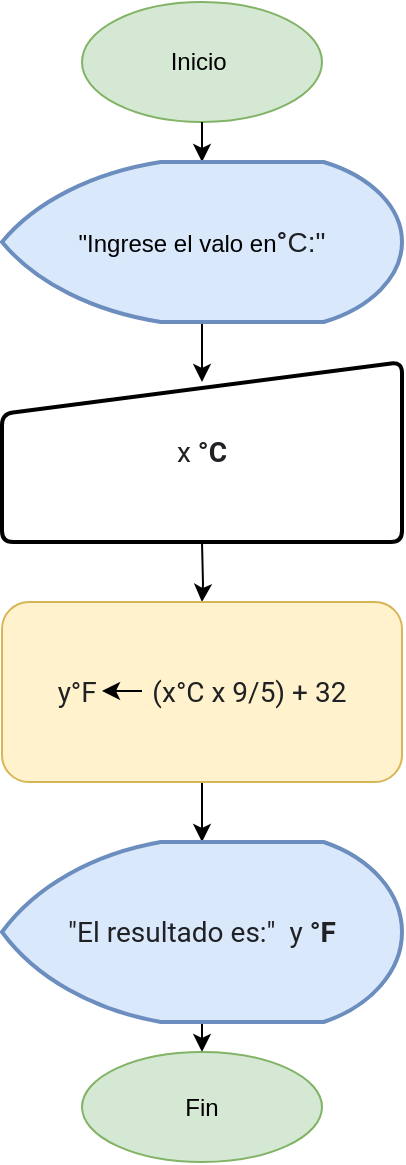 <mxfile version="14.4.2" type="github" pages="8">
  <diagram id="C5RBs43oDa-KdzZeNtuy" name="Page-1">
    <mxGraphModel dx="288" dy="579" grid="1" gridSize="10" guides="1" tooltips="1" connect="1" arrows="1" fold="1" page="1" pageScale="1" pageWidth="827" pageHeight="1169" math="0" shadow="0">
      <root>
        <mxCell id="WIyWlLk6GJQsqaUBKTNV-0" />
        <mxCell id="WIyWlLk6GJQsqaUBKTNV-1" parent="WIyWlLk6GJQsqaUBKTNV-0" />
        <mxCell id="hjf8Bi3UhV0cwrIQqxfm-0" value="Inicio&amp;nbsp;" style="ellipse;whiteSpace=wrap;html=1;fillColor=#d5e8d4;strokeColor=#82b366;" parent="WIyWlLk6GJQsqaUBKTNV-1" vertex="1">
          <mxGeometry x="200" y="60" width="120" height="60" as="geometry" />
        </mxCell>
        <mxCell id="hjf8Bi3UhV0cwrIQqxfm-13" style="edgeStyle=orthogonalEdgeStyle;rounded=0;orthogonalLoop=1;jettySize=auto;html=1;entryX=0.5;entryY=0;entryDx=0;entryDy=0;entryPerimeter=0;" parent="WIyWlLk6GJQsqaUBKTNV-1" edge="1">
          <mxGeometry relative="1" as="geometry">
            <mxPoint x="260" y="220" as="sourcePoint" />
            <mxPoint x="260" y="250" as="targetPoint" />
          </mxGeometry>
        </mxCell>
        <mxCell id="hjf8Bi3UhV0cwrIQqxfm-14" style="edgeStyle=orthogonalEdgeStyle;rounded=0;orthogonalLoop=1;jettySize=auto;html=1;exitX=0.5;exitY=1;exitDx=0;exitDy=0;exitPerimeter=0;" parent="WIyWlLk6GJQsqaUBKTNV-1" target="hjf8Bi3UhV0cwrIQqxfm-6" edge="1">
          <mxGeometry relative="1" as="geometry">
            <mxPoint x="260" y="330" as="sourcePoint" />
          </mxGeometry>
        </mxCell>
        <mxCell id="hjf8Bi3UhV0cwrIQqxfm-16" style="edgeStyle=orthogonalEdgeStyle;rounded=0;orthogonalLoop=1;jettySize=auto;html=1;entryX=0.5;entryY=0;entryDx=0;entryDy=0;" parent="WIyWlLk6GJQsqaUBKTNV-1" target="hjf8Bi3UhV0cwrIQqxfm-8" edge="1">
          <mxGeometry relative="1" as="geometry">
            <mxPoint x="260" y="570" as="sourcePoint" />
          </mxGeometry>
        </mxCell>
        <mxCell id="hjf8Bi3UhV0cwrIQqxfm-15" style="edgeStyle=orthogonalEdgeStyle;rounded=0;orthogonalLoop=1;jettySize=auto;html=1;exitX=0.5;exitY=1;exitDx=0;exitDy=0;entryX=0.5;entryY=0;entryDx=0;entryDy=0;" parent="WIyWlLk6GJQsqaUBKTNV-1" source="hjf8Bi3UhV0cwrIQqxfm-6" edge="1">
          <mxGeometry relative="1" as="geometry">
            <mxPoint x="260" y="480" as="targetPoint" />
          </mxGeometry>
        </mxCell>
        <mxCell id="hjf8Bi3UhV0cwrIQqxfm-6" value="&lt;span style=&quot;font-style: normal ; letter-spacing: normal ; text-indent: 0px ; text-transform: none ; word-spacing: 0px ; text-decoration: none ; color: rgb(32 , 33 , 36) ; font-family: &amp;#34;roboto&amp;#34; , &amp;#34;helveticaneue&amp;#34; , &amp;#34;arial&amp;#34; , sans-serif ; font-size: 14px ; text-align: left&quot;&gt;y°F &amp;nbsp; &amp;nbsp; &amp;nbsp; &amp;nbsp;(x&lt;/span&gt;&lt;span style=&quot;color: rgb(32 , 33 , 36) ; font-family: &amp;#34;roboto&amp;#34; , &amp;#34;helveticaneue&amp;#34; , &amp;#34;arial&amp;#34; , sans-serif ; font-size: 14px ; text-align: left&quot;&gt;°C x 9/5) + 32&lt;/span&gt;" style="rounded=1;whiteSpace=wrap;html=1;fillColor=#fff2cc;strokeColor=#d6b656;" parent="WIyWlLk6GJQsqaUBKTNV-1" vertex="1">
          <mxGeometry x="160" y="360" width="200" height="90" as="geometry" />
        </mxCell>
        <mxCell id="hjf8Bi3UhV0cwrIQqxfm-7" value="" style="endArrow=classic;html=1;" parent="WIyWlLk6GJQsqaUBKTNV-1" edge="1">
          <mxGeometry width="50" height="50" relative="1" as="geometry">
            <mxPoint x="230" y="404.5" as="sourcePoint" />
            <mxPoint x="210" y="404.5" as="targetPoint" />
          </mxGeometry>
        </mxCell>
        <mxCell id="hjf8Bi3UhV0cwrIQqxfm-8" value="Fin" style="ellipse;whiteSpace=wrap;html=1;fillColor=#d5e8d4;strokeColor=#82b366;" parent="WIyWlLk6GJQsqaUBKTNV-1" vertex="1">
          <mxGeometry x="200" y="585" width="120" height="55" as="geometry" />
        </mxCell>
        <mxCell id="hjf8Bi3UhV0cwrIQqxfm-9" value="" style="endArrow=classic;html=1;" parent="WIyWlLk6GJQsqaUBKTNV-1" edge="1">
          <mxGeometry width="50" height="50" relative="1" as="geometry">
            <mxPoint x="260" y="120" as="sourcePoint" />
            <mxPoint x="260" y="140" as="targetPoint" />
          </mxGeometry>
        </mxCell>
        <mxCell id="MRTvdEo3IgyXtuERlT1x-0" value="&lt;span style=&quot;font-style: normal ; letter-spacing: normal ; text-align: left ; text-indent: 0px ; text-transform: none ; word-spacing: 0px ; text-decoration: none&quot;&gt;&lt;font face=&quot;helvetica&quot;&gt;&quot;Ingrese el valo en&lt;/font&gt;&lt;/span&gt;&lt;b style=&quot;font-style: normal ; letter-spacing: normal ; text-align: left ; text-indent: 0px ; text-transform: none ; word-spacing: 0px ; text-decoration: none ; color: rgb(32 , 33 , 36) ; font-family: &amp;#34;roboto&amp;#34; , &amp;#34;helveticaneue&amp;#34; , &amp;#34;arial&amp;#34; , sans-serif ; font-size: 14px&quot;&gt;°&lt;/b&gt;&lt;span style=&quot;font-style: normal ; letter-spacing: normal ; text-align: left ; text-indent: 0px ; text-transform: none ; word-spacing: 0px ; text-decoration: none ; color: rgb(32 , 33 , 36) ; font-size: 14px&quot;&gt;&lt;font face=&quot;helvetica&quot;&gt;C:&quot;&lt;/font&gt;&lt;/span&gt;" style="strokeWidth=2;html=1;shape=mxgraph.flowchart.display;whiteSpace=wrap;fillColor=#dae8fc;strokeColor=#6c8ebf;" parent="WIyWlLk6GJQsqaUBKTNV-1" vertex="1">
          <mxGeometry x="160" y="140" width="200" height="80" as="geometry" />
        </mxCell>
        <mxCell id="MRTvdEo3IgyXtuERlT1x-1" value="&lt;span style=&quot;font-style: normal; font-weight: normal; letter-spacing: normal; text-indent: 0px; text-transform: none; word-spacing: 0px; text-decoration: none; color: rgb(32, 33, 36); font-family: roboto, helveticaneue, arial, sans-serif; font-size: 14px; text-align: left;&quot;&gt;&quot;El resultado es:&quot; &amp;nbsp;y&amp;nbsp;&lt;/span&gt;&lt;b style=&quot;font-style: normal; letter-spacing: normal; text-indent: 0px; text-transform: none; word-spacing: 0px; text-decoration: none; color: rgb(32, 33, 36); font-family: roboto, helveticaneue, arial, sans-serif; font-size: 14px; text-align: left;&quot;&gt;°F&lt;/b&gt;" style="strokeWidth=2;html=1;shape=mxgraph.flowchart.display;whiteSpace=wrap;fillColor=#dae8fc;strokeColor=#6c8ebf;" parent="WIyWlLk6GJQsqaUBKTNV-1" vertex="1">
          <mxGeometry x="160" y="480" width="200" height="90" as="geometry" />
        </mxCell>
        <mxCell id="MRTvdEo3IgyXtuERlT1x-2" value="&lt;span style=&quot;font-style: normal; font-weight: normal; letter-spacing: normal; text-indent: 0px; text-transform: none; word-spacing: 0px; text-decoration: none; color: rgb(32, 33, 36); font-family: roboto, helveticaneue, arial, sans-serif; font-size: 14px; text-align: left; background-color: rgb(255, 255, 255);&quot;&gt;&amp;nbsp;x&amp;nbsp;&lt;/span&gt;&lt;b style=&quot;font-style: normal; letter-spacing: normal; text-indent: 0px; text-transform: none; word-spacing: 0px; text-decoration: none; color: rgb(32, 33, 36); font-family: roboto, helveticaneue, arial, sans-serif; font-size: 14px; text-align: left;&quot;&gt;°C&lt;/b&gt;&lt;span style=&quot;font-style: normal; font-weight: normal; letter-spacing: normal; text-indent: 0px; text-transform: none; word-spacing: 0px; text-decoration: none; color: rgb(32, 33, 36); font-family: roboto, helveticaneue, arial, sans-serif; font-size: 14px; text-align: left; background-color: rgb(255, 255, 255);&quot;&gt;&amp;nbsp;&lt;/span&gt;" style="html=1;strokeWidth=2;shape=manualInput;whiteSpace=wrap;rounded=1;size=26;arcSize=11;" parent="WIyWlLk6GJQsqaUBKTNV-1" vertex="1">
          <mxGeometry x="160" y="240" width="200" height="90" as="geometry" />
        </mxCell>
      </root>
    </mxGraphModel>
  </diagram>
  <diagram id="iNx0rBucIkMM1bC-KxUr" name="Page-2">
    <mxGraphModel dx="288" dy="579" grid="1" gridSize="10" guides="1" tooltips="1" connect="1" arrows="1" fold="1" page="1" pageScale="1" pageWidth="850" pageHeight="1100" math="0" shadow="0">
      <root>
        <mxCell id="jKnYiW9QLUX-SeXK_7mm-0" />
        <mxCell id="jKnYiW9QLUX-SeXK_7mm-1" parent="jKnYiW9QLUX-SeXK_7mm-0" />
        <mxCell id="MS651rIKLnXrGZfsnU37-45" style="edgeStyle=orthogonalEdgeStyle;rounded=0;orthogonalLoop=1;jettySize=auto;html=1;exitX=0.5;exitY=1;exitDx=0;exitDy=0;entryX=0.5;entryY=0;entryDx=0;entryDy=0;entryPerimeter=0;" parent="jKnYiW9QLUX-SeXK_7mm-1" source="jKnYiW9QLUX-SeXK_7mm-2" target="MS651rIKLnXrGZfsnU37-0" edge="1">
          <mxGeometry relative="1" as="geometry" />
        </mxCell>
        <mxCell id="jKnYiW9QLUX-SeXK_7mm-2" value="Inicio&amp;nbsp;" style="ellipse;whiteSpace=wrap;html=1;fillColor=#d5e8d4;strokeColor=#82b366;" parent="jKnYiW9QLUX-SeXK_7mm-1" vertex="1">
          <mxGeometry x="45" y="35" width="120" height="40" as="geometry" />
        </mxCell>
        <mxCell id="MS651rIKLnXrGZfsnU37-10" style="edgeStyle=orthogonalEdgeStyle;rounded=0;orthogonalLoop=1;jettySize=auto;html=1;exitX=0.5;exitY=1;exitDx=0;exitDy=0;exitPerimeter=0;entryX=0.503;entryY=0.2;entryDx=0;entryDy=0;entryPerimeter=0;" parent="jKnYiW9QLUX-SeXK_7mm-1" source="MS651rIKLnXrGZfsnU37-0" target="MS651rIKLnXrGZfsnU37-1" edge="1">
          <mxGeometry relative="1" as="geometry" />
        </mxCell>
        <mxCell id="MS651rIKLnXrGZfsnU37-0" value="&lt;font face=&quot;helvetica&quot;&gt;&quot;Ingrese la primera nota&quot;&lt;/font&gt;" style="strokeWidth=2;html=1;shape=mxgraph.flowchart.display;whiteSpace=wrap;fillColor=#dae8fc;strokeColor=#6c8ebf;" parent="jKnYiW9QLUX-SeXK_7mm-1" vertex="1">
          <mxGeometry x="25" y="100" width="150" height="60" as="geometry" />
        </mxCell>
        <mxCell id="MS651rIKLnXrGZfsnU37-12" style="edgeStyle=orthogonalEdgeStyle;rounded=0;orthogonalLoop=1;jettySize=auto;html=1;exitX=0.5;exitY=1;exitDx=0;exitDy=0;entryX=0.5;entryY=0;entryDx=0;entryDy=0;entryPerimeter=0;" parent="jKnYiW9QLUX-SeXK_7mm-1" source="MS651rIKLnXrGZfsnU37-1" target="MS651rIKLnXrGZfsnU37-2" edge="1">
          <mxGeometry relative="1" as="geometry" />
        </mxCell>
        <mxCell id="MS651rIKLnXrGZfsnU37-1" value="Leer &amp;nbsp;(a)" style="html=1;strokeWidth=2;shape=manualInput;whiteSpace=wrap;rounded=1;size=26;arcSize=11;" parent="jKnYiW9QLUX-SeXK_7mm-1" vertex="1">
          <mxGeometry x="40" y="180" width="120" height="50" as="geometry" />
        </mxCell>
        <mxCell id="MS651rIKLnXrGZfsnU37-9" value="No" style="edgeStyle=orthogonalEdgeStyle;rounded=0;orthogonalLoop=1;jettySize=auto;html=1;exitX=1;exitY=0.5;exitDx=0;exitDy=0;exitPerimeter=0;entryX=0;entryY=0.5;entryDx=0;entryDy=0;entryPerimeter=0;" parent="jKnYiW9QLUX-SeXK_7mm-1" source="MS651rIKLnXrGZfsnU37-2" target="MS651rIKLnXrGZfsnU37-3" edge="1">
          <mxGeometry relative="1" as="geometry" />
        </mxCell>
        <mxCell id="MS651rIKLnXrGZfsnU37-42" value="Si" style="edgeStyle=orthogonalEdgeStyle;rounded=0;orthogonalLoop=1;jettySize=auto;html=1;exitX=0.5;exitY=1;exitDx=0;exitDy=0;exitPerimeter=0;entryX=0.5;entryY=0;entryDx=0;entryDy=0;entryPerimeter=0;" parent="jKnYiW9QLUX-SeXK_7mm-1" source="MS651rIKLnXrGZfsnU37-2" target="MS651rIKLnXrGZfsnU37-13" edge="1">
          <mxGeometry relative="1" as="geometry" />
        </mxCell>
        <mxCell id="MS651rIKLnXrGZfsnU37-2" value="&lt;span style=&quot;color: rgb(32 , 33 , 36) ; font-family: &amp;#34;roboto&amp;#34; , &amp;#34;helveticaneue&amp;#34; , &amp;#34;arial&amp;#34; , sans-serif ; font-size: 14px ; text-align: left ; background-color: rgb(255 , 255 , 255)&quot;&gt;0≤a&lt;/span&gt;&lt;span style=&quot;color: rgb(32 , 33 , 36) ; font-family: &amp;#34;roboto&amp;#34; , &amp;#34;helveticaneue&amp;#34; , &amp;#34;arial&amp;#34; , sans-serif ; font-size: 14px ; text-align: left ; background-color: rgb(255 , 255 , 255)&quot;&gt;≤100&lt;/span&gt;&lt;br&gt;" style="strokeWidth=2;html=1;shape=mxgraph.flowchart.decision;whiteSpace=wrap;fillColor=#f8cecc;strokeColor=#b85450;" parent="jKnYiW9QLUX-SeXK_7mm-1" vertex="1">
          <mxGeometry x="45" y="260" width="110" height="60" as="geometry" />
        </mxCell>
        <mxCell id="MS651rIKLnXrGZfsnU37-8" style="edgeStyle=orthogonalEdgeStyle;rounded=0;orthogonalLoop=1;jettySize=auto;html=1;exitX=0.5;exitY=0;exitDx=0;exitDy=0;exitPerimeter=0;entryX=1;entryY=0.5;entryDx=0;entryDy=0;entryPerimeter=0;" parent="jKnYiW9QLUX-SeXK_7mm-1" source="MS651rIKLnXrGZfsnU37-3" target="MS651rIKLnXrGZfsnU37-0" edge="1">
          <mxGeometry relative="1" as="geometry" />
        </mxCell>
        <mxCell id="MS651rIKLnXrGZfsnU37-3" value="&lt;div&gt;&quot;La nota debe estar entre&amp;nbsp;&lt;span style=&quot;color: rgb(32 , 33 , 36) ; font-family: &amp;#34;roboto&amp;#34; , &amp;#34;helveticaneue&amp;#34; , &amp;#34;arial&amp;#34; , sans-serif ; background-color: rgb(255 , 255 , 255)&quot;&gt;0 y&amp;nbsp;&lt;/span&gt;&lt;span style=&quot;color: rgb(32 , 33 , 36) ; font-family: &amp;#34;roboto&amp;#34; , &amp;#34;helveticaneue&amp;#34; , &amp;#34;arial&amp;#34; , sans-serif ; background-color: rgb(255 , 255 , 255)&quot;&gt;100&lt;/span&gt;&quot;&lt;/div&gt;" style="strokeWidth=2;html=1;shape=mxgraph.flowchart.display;whiteSpace=wrap;align=center;strokeColor=#6c8ebf;fillColor=none;" parent="jKnYiW9QLUX-SeXK_7mm-1" vertex="1">
          <mxGeometry x="180" y="260" width="150" height="60" as="geometry" />
        </mxCell>
        <mxCell id="MS651rIKLnXrGZfsnU37-43" style="edgeStyle=orthogonalEdgeStyle;rounded=0;orthogonalLoop=1;jettySize=auto;html=1;exitX=0.5;exitY=1;exitDx=0;exitDy=0;exitPerimeter=0;entryX=0.503;entryY=0.293;entryDx=0;entryDy=0;entryPerimeter=0;" parent="jKnYiW9QLUX-SeXK_7mm-1" source="MS651rIKLnXrGZfsnU37-13" target="MS651rIKLnXrGZfsnU37-14" edge="1">
          <mxGeometry relative="1" as="geometry" />
        </mxCell>
        <mxCell id="MS651rIKLnXrGZfsnU37-13" value="&lt;font face=&quot;helvetica&quot;&gt;&quot;Ingrese la segunda nota&quot;&lt;/font&gt;" style="strokeWidth=2;html=1;shape=mxgraph.flowchart.display;whiteSpace=wrap;fillColor=#dae8fc;strokeColor=#6c8ebf;" parent="jKnYiW9QLUX-SeXK_7mm-1" vertex="1">
          <mxGeometry x="25" y="340" width="150" height="60" as="geometry" />
        </mxCell>
        <mxCell id="MS651rIKLnXrGZfsnU37-44" style="edgeStyle=orthogonalEdgeStyle;rounded=0;orthogonalLoop=1;jettySize=auto;html=1;exitX=0.5;exitY=1;exitDx=0;exitDy=0;entryX=0.5;entryY=0;entryDx=0;entryDy=0;entryPerimeter=0;" parent="jKnYiW9QLUX-SeXK_7mm-1" source="MS651rIKLnXrGZfsnU37-14" target="MS651rIKLnXrGZfsnU37-15" edge="1">
          <mxGeometry relative="1" as="geometry" />
        </mxCell>
        <mxCell id="MS651rIKLnXrGZfsnU37-14" value="Leer &amp;nbsp;(b)" style="html=1;strokeWidth=2;shape=manualInput;whiteSpace=wrap;rounded=1;size=26;arcSize=11;" parent="jKnYiW9QLUX-SeXK_7mm-1" vertex="1">
          <mxGeometry x="40" y="420" width="120" height="50" as="geometry" />
        </mxCell>
        <mxCell id="MS651rIKLnXrGZfsnU37-18" value="No" style="edgeStyle=orthogonalEdgeStyle;rounded=0;orthogonalLoop=1;jettySize=auto;html=1;entryX=0;entryY=0.5;entryDx=0;entryDy=0;entryPerimeter=0;" parent="jKnYiW9QLUX-SeXK_7mm-1" source="MS651rIKLnXrGZfsnU37-15" target="MS651rIKLnXrGZfsnU37-16" edge="1">
          <mxGeometry relative="1" as="geometry" />
        </mxCell>
        <mxCell id="MS651rIKLnXrGZfsnU37-36" value="Si" style="edgeStyle=orthogonalEdgeStyle;rounded=0;orthogonalLoop=1;jettySize=auto;html=1;exitX=0.5;exitY=1;exitDx=0;exitDy=0;exitPerimeter=0;entryX=0.5;entryY=0;entryDx=0;entryDy=0;entryPerimeter=0;" parent="jKnYiW9QLUX-SeXK_7mm-1" source="MS651rIKLnXrGZfsnU37-15" target="MS651rIKLnXrGZfsnU37-20" edge="1">
          <mxGeometry relative="1" as="geometry" />
        </mxCell>
        <mxCell id="MS651rIKLnXrGZfsnU37-15" value="&lt;span style=&quot;color: rgb(32 , 33 , 36) ; font-family: &amp;#34;roboto&amp;#34; , &amp;#34;helveticaneue&amp;#34; , &amp;#34;arial&amp;#34; , sans-serif ; font-size: 14px ; text-align: left ; background-color: rgb(255 , 255 , 255)&quot;&gt;0≤b&lt;/span&gt;&lt;span style=&quot;color: rgb(32 , 33 , 36) ; font-family: &amp;#34;roboto&amp;#34; , &amp;#34;helveticaneue&amp;#34; , &amp;#34;arial&amp;#34; , sans-serif ; font-size: 14px ; text-align: left ; background-color: rgb(255 , 255 , 255)&quot;&gt;≤100&lt;/span&gt;" style="strokeWidth=2;html=1;shape=mxgraph.flowchart.decision;whiteSpace=wrap;fillColor=#f8cecc;strokeColor=#b85450;" parent="jKnYiW9QLUX-SeXK_7mm-1" vertex="1">
          <mxGeometry x="45" y="500" width="105" height="60" as="geometry" />
        </mxCell>
        <mxCell id="MS651rIKLnXrGZfsnU37-19" style="edgeStyle=orthogonalEdgeStyle;rounded=0;orthogonalLoop=1;jettySize=auto;html=1;exitX=0.5;exitY=0;exitDx=0;exitDy=0;exitPerimeter=0;entryX=1;entryY=0.5;entryDx=0;entryDy=0;entryPerimeter=0;" parent="jKnYiW9QLUX-SeXK_7mm-1" source="MS651rIKLnXrGZfsnU37-16" target="MS651rIKLnXrGZfsnU37-13" edge="1">
          <mxGeometry relative="1" as="geometry" />
        </mxCell>
        <mxCell id="MS651rIKLnXrGZfsnU37-16" value="&lt;div&gt;&quot;La nota debe estar entre&amp;nbsp;&lt;span style=&quot;color: rgb(32 , 33 , 36) ; font-family: &amp;#34;roboto&amp;#34; , &amp;#34;helveticaneue&amp;#34; , &amp;#34;arial&amp;#34; , sans-serif ; background-color: rgb(255 , 255 , 255)&quot;&gt;0 y&amp;nbsp;&lt;/span&gt;&lt;span style=&quot;color: rgb(32 , 33 , 36) ; font-family: &amp;#34;roboto&amp;#34; , &amp;#34;helveticaneue&amp;#34; , &amp;#34;arial&amp;#34; , sans-serif ; background-color: rgb(255 , 255 , 255)&quot;&gt;100&lt;/span&gt;&quot;&lt;/div&gt;" style="strokeWidth=2;html=1;shape=mxgraph.flowchart.display;whiteSpace=wrap;align=center;strokeColor=#6c8ebf;fillColor=none;" parent="jKnYiW9QLUX-SeXK_7mm-1" vertex="1">
          <mxGeometry x="180" y="500" width="150" height="60" as="geometry" />
        </mxCell>
        <mxCell id="MS651rIKLnXrGZfsnU37-20" value="1" style="strokeWidth=2;html=1;shape=mxgraph.flowchart.start_2;whiteSpace=wrap;" parent="jKnYiW9QLUX-SeXK_7mm-1" vertex="1">
          <mxGeometry x="87.5" y="580" width="20" height="20" as="geometry" />
        </mxCell>
        <mxCell id="MS651rIKLnXrGZfsnU37-40" style="edgeStyle=orthogonalEdgeStyle;rounded=0;orthogonalLoop=1;jettySize=auto;html=1;exitX=0.5;exitY=1;exitDx=0;exitDy=0;exitPerimeter=0;entryX=0.5;entryY=0;entryDx=0;entryDy=0;entryPerimeter=0;" parent="jKnYiW9QLUX-SeXK_7mm-1" source="MS651rIKLnXrGZfsnU37-21" target="MS651rIKLnXrGZfsnU37-29" edge="1">
          <mxGeometry relative="1" as="geometry" />
        </mxCell>
        <mxCell id="MS651rIKLnXrGZfsnU37-21" value="1" style="strokeWidth=2;html=1;shape=mxgraph.flowchart.start_2;whiteSpace=wrap;" parent="jKnYiW9QLUX-SeXK_7mm-1" vertex="1">
          <mxGeometry x="407.5" y="45" width="20" height="20" as="geometry" />
        </mxCell>
        <mxCell id="MS651rIKLnXrGZfsnU37-46" style="edgeStyle=orthogonalEdgeStyle;rounded=0;orthogonalLoop=1;jettySize=auto;html=1;exitX=0.5;exitY=1;exitDx=0;exitDy=0;exitPerimeter=0;entryX=0.489;entryY=0.26;entryDx=0;entryDy=0;entryPerimeter=0;" parent="jKnYiW9QLUX-SeXK_7mm-1" source="MS651rIKLnXrGZfsnU37-29" target="MS651rIKLnXrGZfsnU37-30" edge="1">
          <mxGeometry relative="1" as="geometry" />
        </mxCell>
        <mxCell id="MS651rIKLnXrGZfsnU37-29" value="&lt;font face=&quot;helvetica&quot;&gt;&quot;Ingrese la&amp;nbsp;tercera&amp;nbsp;nota&quot;&lt;/font&gt;" style="strokeWidth=2;html=1;shape=mxgraph.flowchart.display;whiteSpace=wrap;fillColor=#dae8fc;strokeColor=#6c8ebf;" parent="jKnYiW9QLUX-SeXK_7mm-1" vertex="1">
          <mxGeometry x="340" y="90" width="150" height="60" as="geometry" />
        </mxCell>
        <mxCell id="MS651rIKLnXrGZfsnU37-47" style="edgeStyle=orthogonalEdgeStyle;rounded=0;orthogonalLoop=1;jettySize=auto;html=1;exitX=0.5;exitY=1;exitDx=0;exitDy=0;entryX=0.5;entryY=0;entryDx=0;entryDy=0;entryPerimeter=0;" parent="jKnYiW9QLUX-SeXK_7mm-1" source="MS651rIKLnXrGZfsnU37-30" target="MS651rIKLnXrGZfsnU37-32" edge="1">
          <mxGeometry relative="1" as="geometry" />
        </mxCell>
        <mxCell id="MS651rIKLnXrGZfsnU37-30" value="Leer &amp;nbsp;(c)" style="html=1;strokeWidth=2;shape=manualInput;whiteSpace=wrap;rounded=1;size=26;arcSize=11;" parent="jKnYiW9QLUX-SeXK_7mm-1" vertex="1">
          <mxGeometry x="355" y="170" width="120" height="50" as="geometry" />
        </mxCell>
        <mxCell id="MS651rIKLnXrGZfsnU37-31" value="No" style="edgeStyle=orthogonalEdgeStyle;rounded=0;orthogonalLoop=1;jettySize=auto;html=1;entryX=0;entryY=0.5;entryDx=0;entryDy=0;entryPerimeter=0;" parent="jKnYiW9QLUX-SeXK_7mm-1" source="MS651rIKLnXrGZfsnU37-32" target="MS651rIKLnXrGZfsnU37-34" edge="1">
          <mxGeometry relative="1" as="geometry" />
        </mxCell>
        <mxCell id="MS651rIKLnXrGZfsnU37-49" value="Si" style="edgeStyle=orthogonalEdgeStyle;rounded=0;orthogonalLoop=1;jettySize=auto;html=1;exitX=0.5;exitY=1;exitDx=0;exitDy=0;exitPerimeter=0;entryX=0.5;entryY=0;entryDx=0;entryDy=0;" parent="jKnYiW9QLUX-SeXK_7mm-1" source="MS651rIKLnXrGZfsnU37-32" target="MS651rIKLnXrGZfsnU37-48" edge="1">
          <mxGeometry relative="1" as="geometry" />
        </mxCell>
        <mxCell id="MS651rIKLnXrGZfsnU37-32" value="&lt;span style=&quot;color: rgb(32 , 33 , 36) ; font-family: &amp;#34;roboto&amp;#34; , &amp;#34;helveticaneue&amp;#34; , &amp;#34;arial&amp;#34; , sans-serif ; font-size: 14px ; text-align: left ; background-color: rgb(255 , 255 , 255)&quot;&gt;0≤c&lt;/span&gt;&lt;span style=&quot;color: rgb(32 , 33 , 36) ; font-family: &amp;#34;roboto&amp;#34; , &amp;#34;helveticaneue&amp;#34; , &amp;#34;arial&amp;#34; , sans-serif ; font-size: 14px ; text-align: left ; background-color: rgb(255 , 255 , 255)&quot;&gt;≤100&lt;/span&gt;" style="strokeWidth=2;html=1;shape=mxgraph.flowchart.decision;whiteSpace=wrap;fillColor=#f8cecc;strokeColor=#b85450;" parent="jKnYiW9QLUX-SeXK_7mm-1" vertex="1">
          <mxGeometry x="365" y="250" width="105" height="60" as="geometry" />
        </mxCell>
        <mxCell id="MS651rIKLnXrGZfsnU37-33" style="edgeStyle=orthogonalEdgeStyle;rounded=0;orthogonalLoop=1;jettySize=auto;html=1;exitX=0.5;exitY=0;exitDx=0;exitDy=0;exitPerimeter=0;entryX=1;entryY=0.5;entryDx=0;entryDy=0;entryPerimeter=0;" parent="jKnYiW9QLUX-SeXK_7mm-1" source="MS651rIKLnXrGZfsnU37-34" target="MS651rIKLnXrGZfsnU37-29" edge="1">
          <mxGeometry relative="1" as="geometry" />
        </mxCell>
        <mxCell id="MS651rIKLnXrGZfsnU37-34" value="&lt;div&gt;&quot;La nota debe estar entre&amp;nbsp;&lt;span style=&quot;color: rgb(32 , 33 , 36) ; font-family: &amp;#34;roboto&amp;#34; , &amp;#34;helveticaneue&amp;#34; , &amp;#34;arial&amp;#34; , sans-serif ; background-color: rgb(255 , 255 , 255)&quot;&gt;0 y&amp;nbsp;&lt;/span&gt;&lt;span style=&quot;color: rgb(32 , 33 , 36) ; font-family: &amp;#34;roboto&amp;#34; , &amp;#34;helveticaneue&amp;#34; , &amp;#34;arial&amp;#34; , sans-serif ; background-color: rgb(255 , 255 , 255)&quot;&gt;100&lt;/span&gt;&quot;&lt;/div&gt;" style="strokeWidth=2;html=1;shape=mxgraph.flowchart.display;whiteSpace=wrap;align=center;strokeColor=#6c8ebf;fillColor=none;" parent="jKnYiW9QLUX-SeXK_7mm-1" vertex="1">
          <mxGeometry x="500" y="250" width="150" height="60" as="geometry" />
        </mxCell>
        <mxCell id="MS651rIKLnXrGZfsnU37-52" style="edgeStyle=orthogonalEdgeStyle;rounded=0;orthogonalLoop=1;jettySize=auto;html=1;exitX=0.5;exitY=1;exitDx=0;exitDy=0;entryX=0.5;entryY=0;entryDx=0;entryDy=0;entryPerimeter=0;" parent="jKnYiW9QLUX-SeXK_7mm-1" source="MS651rIKLnXrGZfsnU37-48" target="MS651rIKLnXrGZfsnU37-50" edge="1">
          <mxGeometry relative="1" as="geometry" />
        </mxCell>
        <mxCell id="MS651rIKLnXrGZfsnU37-48" value="N &amp;nbsp; &amp;nbsp; &amp;nbsp; &amp;nbsp;(a+b+c) /n" style="rounded=1;whiteSpace=wrap;html=1;absoluteArcSize=1;arcSize=14;strokeWidth=2;fillColor=#fff2cc;strokeColor=#d6b656;" parent="jKnYiW9QLUX-SeXK_7mm-1" vertex="1">
          <mxGeometry x="345" y="340" width="145" height="50" as="geometry" />
        </mxCell>
        <mxCell id="MS651rIKLnXrGZfsnU37-53" style="edgeStyle=orthogonalEdgeStyle;rounded=0;orthogonalLoop=1;jettySize=auto;html=1;exitX=0.5;exitY=1;exitDx=0;exitDy=0;exitPerimeter=0;entryX=0.44;entryY=-0.008;entryDx=0;entryDy=0;entryPerimeter=0;" parent="jKnYiW9QLUX-SeXK_7mm-1" source="MS651rIKLnXrGZfsnU37-50" target="MS651rIKLnXrGZfsnU37-51" edge="1">
          <mxGeometry relative="1" as="geometry" />
        </mxCell>
        <mxCell id="MS651rIKLnXrGZfsnU37-50" value="&lt;font face=&quot;helvetica&quot;&gt;&quot;El promedio es:&quot; ___&lt;/font&gt;" style="strokeWidth=2;html=1;shape=mxgraph.flowchart.display;whiteSpace=wrap;fillColor=#dae8fc;strokeColor=#6c8ebf;" parent="jKnYiW9QLUX-SeXK_7mm-1" vertex="1">
          <mxGeometry x="342.5" y="420" width="150" height="60" as="geometry" />
        </mxCell>
        <mxCell id="MS651rIKLnXrGZfsnU37-51" value="Fin" style="ellipse;whiteSpace=wrap;html=1;fillColor=#d5e8d4;strokeColor=#82b366;" parent="jKnYiW9QLUX-SeXK_7mm-1" vertex="1">
          <mxGeometry x="365" y="510" width="120" height="40" as="geometry" />
        </mxCell>
        <mxCell id="Y7Gm71GXDj_-gJp3DT2v-0" value="" style="endArrow=classic;html=1;" parent="jKnYiW9QLUX-SeXK_7mm-1" edge="1">
          <mxGeometry width="50" height="50" relative="1" as="geometry">
            <mxPoint x="404" y="365.41" as="sourcePoint" />
            <mxPoint x="384" y="365.41" as="targetPoint" />
          </mxGeometry>
        </mxCell>
      </root>
    </mxGraphModel>
  </diagram>
  <diagram id="qkNLnPQoA9ELckcADOnZ" name="Page-3">
    <mxGraphModel dx="288" dy="579" grid="1" gridSize="10" guides="1" tooltips="1" connect="1" arrows="1" fold="1" page="1" pageScale="1" pageWidth="850" pageHeight="1100" math="0" shadow="0">
      <root>
        <mxCell id="T02vgbuOyS5mhzJ3ipmX-0" />
        <mxCell id="T02vgbuOyS5mhzJ3ipmX-1" parent="T02vgbuOyS5mhzJ3ipmX-0" />
        <mxCell id="cXohyrbxFX6dU__tAzij-0" style="edgeStyle=orthogonalEdgeStyle;rounded=0;orthogonalLoop=1;jettySize=auto;html=1;exitX=0.5;exitY=1;exitDx=0;exitDy=0;entryX=0.5;entryY=0;entryDx=0;entryDy=0;entryPerimeter=0;" parent="T02vgbuOyS5mhzJ3ipmX-1" source="cXohyrbxFX6dU__tAzij-1" target="cXohyrbxFX6dU__tAzij-3" edge="1">
          <mxGeometry relative="1" as="geometry" />
        </mxCell>
        <mxCell id="cXohyrbxFX6dU__tAzij-1" value="Inicio&amp;nbsp;" style="ellipse;whiteSpace=wrap;html=1;fillColor=#d5e8d4;strokeColor=#82b366;" parent="T02vgbuOyS5mhzJ3ipmX-1" vertex="1">
          <mxGeometry x="70" y="20" width="110" height="40" as="geometry" />
        </mxCell>
        <mxCell id="cXohyrbxFX6dU__tAzij-5" style="edgeStyle=orthogonalEdgeStyle;rounded=0;orthogonalLoop=1;jettySize=auto;html=1;exitX=0.5;exitY=1;exitDx=0;exitDy=0;exitPerimeter=0;entryX=0.506;entryY=0.169;entryDx=0;entryDy=0;entryPerimeter=0;" parent="T02vgbuOyS5mhzJ3ipmX-1" source="cXohyrbxFX6dU__tAzij-3" target="cXohyrbxFX6dU__tAzij-4" edge="1">
          <mxGeometry relative="1" as="geometry" />
        </mxCell>
        <mxCell id="cXohyrbxFX6dU__tAzij-3" value="&lt;font face=&quot;helvetica&quot;&gt;&quot;Ingrese número de &lt;b&gt;respuestas CORRECTAS&lt;/b&gt;&quot;&lt;/font&gt;" style="strokeWidth=2;html=1;shape=mxgraph.flowchart.display;whiteSpace=wrap;fillColor=#dae8fc;strokeColor=#6c8ebf;" parent="T02vgbuOyS5mhzJ3ipmX-1" vertex="1">
          <mxGeometry x="50" y="85" width="150" height="60" as="geometry" />
        </mxCell>
        <mxCell id="cXohyrbxFX6dU__tAzij-15" style="edgeStyle=orthogonalEdgeStyle;rounded=0;orthogonalLoop=1;jettySize=auto;html=1;exitX=0.5;exitY=1;exitDx=0;exitDy=0;entryX=0.5;entryY=0;entryDx=0;entryDy=0;entryPerimeter=0;" parent="T02vgbuOyS5mhzJ3ipmX-1" source="cXohyrbxFX6dU__tAzij-4" target="cXohyrbxFX6dU__tAzij-6" edge="1">
          <mxGeometry relative="1" as="geometry" />
        </mxCell>
        <mxCell id="cXohyrbxFX6dU__tAzij-4" value="Nro. Respuestas correctas (a)" style="html=1;strokeWidth=2;shape=manualInput;whiteSpace=wrap;rounded=1;size=26;arcSize=11;" parent="T02vgbuOyS5mhzJ3ipmX-1" vertex="1">
          <mxGeometry x="35" y="165" width="180" height="65" as="geometry" />
        </mxCell>
        <mxCell id="cXohyrbxFX6dU__tAzij-17" style="edgeStyle=orthogonalEdgeStyle;rounded=0;orthogonalLoop=1;jettySize=auto;html=1;exitX=0.5;exitY=1;exitDx=0;exitDy=0;exitPerimeter=0;entryX=0.506;entryY=0.215;entryDx=0;entryDy=0;entryPerimeter=0;" parent="T02vgbuOyS5mhzJ3ipmX-1" source="cXohyrbxFX6dU__tAzij-6" target="cXohyrbxFX6dU__tAzij-7" edge="1">
          <mxGeometry relative="1" as="geometry" />
        </mxCell>
        <mxCell id="cXohyrbxFX6dU__tAzij-6" value="&lt;font face=&quot;helvetica&quot;&gt;&quot;Ingrese número de &lt;b&gt;respuestas INCORRECTAS&lt;/b&gt;&quot;&lt;/font&gt;" style="strokeWidth=2;html=1;shape=mxgraph.flowchart.display;whiteSpace=wrap;fillColor=#dae8fc;strokeColor=#6c8ebf;" parent="T02vgbuOyS5mhzJ3ipmX-1" vertex="1">
          <mxGeometry x="45" y="250" width="150" height="60" as="geometry" />
        </mxCell>
        <mxCell id="cXohyrbxFX6dU__tAzij-18" style="edgeStyle=orthogonalEdgeStyle;rounded=0;orthogonalLoop=1;jettySize=auto;html=1;exitX=0.5;exitY=1;exitDx=0;exitDy=0;entryX=0.5;entryY=0;entryDx=0;entryDy=0;entryPerimeter=0;" parent="T02vgbuOyS5mhzJ3ipmX-1" source="cXohyrbxFX6dU__tAzij-7" target="cXohyrbxFX6dU__tAzij-8" edge="1">
          <mxGeometry relative="1" as="geometry" />
        </mxCell>
        <mxCell id="cXohyrbxFX6dU__tAzij-7" value="Nro. Respuestas incorrectas (b)" style="html=1;strokeWidth=2;shape=manualInput;whiteSpace=wrap;rounded=1;size=26;arcSize=11;" parent="T02vgbuOyS5mhzJ3ipmX-1" vertex="1">
          <mxGeometry x="30" y="320" width="180" height="65" as="geometry" />
        </mxCell>
        <mxCell id="cXohyrbxFX6dU__tAzij-20" style="edgeStyle=orthogonalEdgeStyle;rounded=0;orthogonalLoop=1;jettySize=auto;html=1;exitX=0.5;exitY=1;exitDx=0;exitDy=0;exitPerimeter=0;entryX=0.5;entryY=0.2;entryDx=0;entryDy=0;entryPerimeter=0;" parent="T02vgbuOyS5mhzJ3ipmX-1" source="cXohyrbxFX6dU__tAzij-8" target="cXohyrbxFX6dU__tAzij-9" edge="1">
          <mxGeometry relative="1" as="geometry" />
        </mxCell>
        <mxCell id="cXohyrbxFX6dU__tAzij-8" value="&lt;font face=&quot;helvetica&quot;&gt;&quot;Ingrese número de &lt;b&gt;respuestas EN BLANCO&lt;/b&gt;&quot;&lt;/font&gt;" style="strokeWidth=2;html=1;shape=mxgraph.flowchart.display;whiteSpace=wrap;fillColor=#dae8fc;strokeColor=#6c8ebf;" parent="T02vgbuOyS5mhzJ3ipmX-1" vertex="1">
          <mxGeometry x="45" y="410" width="150" height="60" as="geometry" />
        </mxCell>
        <mxCell id="cXohyrbxFX6dU__tAzij-21" style="edgeStyle=orthogonalEdgeStyle;rounded=0;orthogonalLoop=1;jettySize=auto;html=1;exitX=0.5;exitY=1;exitDx=0;exitDy=0;entryX=0.5;entryY=0;entryDx=0;entryDy=0;" parent="T02vgbuOyS5mhzJ3ipmX-1" source="cXohyrbxFX6dU__tAzij-9" target="cXohyrbxFX6dU__tAzij-10" edge="1">
          <mxGeometry relative="1" as="geometry" />
        </mxCell>
        <mxCell id="cXohyrbxFX6dU__tAzij-9" value="Nro. Respuestas en blanco (c)" style="html=1;strokeWidth=2;shape=manualInput;whiteSpace=wrap;rounded=1;size=26;arcSize=11;" parent="T02vgbuOyS5mhzJ3ipmX-1" vertex="1">
          <mxGeometry x="30" y="480" width="180" height="60" as="geometry" />
        </mxCell>
        <mxCell id="cXohyrbxFX6dU__tAzij-10" value="1" style="ellipse;whiteSpace=wrap;html=1;fillColor=none;" parent="T02vgbuOyS5mhzJ3ipmX-1" vertex="1">
          <mxGeometry x="105" y="560" width="30" height="30" as="geometry" />
        </mxCell>
        <mxCell id="cXohyrbxFX6dU__tAzij-23" style="edgeStyle=orthogonalEdgeStyle;rounded=0;orthogonalLoop=1;jettySize=auto;html=1;exitX=0.5;exitY=1;exitDx=0;exitDy=0;entryX=0.5;entryY=0;entryDx=0;entryDy=0;" parent="T02vgbuOyS5mhzJ3ipmX-1" source="cXohyrbxFX6dU__tAzij-11" target="cXohyrbxFX6dU__tAzij-13" edge="1">
          <mxGeometry relative="1" as="geometry" />
        </mxCell>
        <mxCell id="cXohyrbxFX6dU__tAzij-11" value="1" style="ellipse;whiteSpace=wrap;html=1;fillColor=none;" parent="T02vgbuOyS5mhzJ3ipmX-1" vertex="1">
          <mxGeometry x="355" y="30" width="30" height="30" as="geometry" />
        </mxCell>
        <mxCell id="cXohyrbxFX6dU__tAzij-28" style="edgeStyle=orthogonalEdgeStyle;rounded=0;orthogonalLoop=1;jettySize=auto;html=1;exitX=0.5;exitY=1;exitDx=0;exitDy=0;entryX=0.547;entryY=0;entryDx=0;entryDy=0;entryPerimeter=0;" parent="T02vgbuOyS5mhzJ3ipmX-1" source="cXohyrbxFX6dU__tAzij-13" target="cXohyrbxFX6dU__tAzij-24" edge="1">
          <mxGeometry relative="1" as="geometry" />
        </mxCell>
        <mxCell id="cXohyrbxFX6dU__tAzij-13" value="Puntaje final &amp;nbsp; &amp;nbsp; &amp;nbsp; ((a*4) + (b* -1) + (c*0))" style="rounded=0;whiteSpace=wrap;html=1;fillColor=#fff2cc;strokeColor=#d6b656;" parent="T02vgbuOyS5mhzJ3ipmX-1" vertex="1">
          <mxGeometry x="280" y="80" width="180" height="60" as="geometry" />
        </mxCell>
        <mxCell id="cXohyrbxFX6dU__tAzij-14" value="" style="endArrow=classic;html=1;" parent="T02vgbuOyS5mhzJ3ipmX-1" edge="1">
          <mxGeometry width="50" height="50" relative="1" as="geometry">
            <mxPoint x="368" y="103.5" as="sourcePoint" />
            <mxPoint x="348" y="103.5" as="targetPoint" />
          </mxGeometry>
        </mxCell>
        <mxCell id="cXohyrbxFX6dU__tAzij-29" style="edgeStyle=orthogonalEdgeStyle;rounded=0;orthogonalLoop=1;jettySize=auto;html=1;exitX=0.5;exitY=1;exitDx=0;exitDy=0;exitPerimeter=0;entryX=0.5;entryY=0;entryDx=0;entryDy=0;" parent="T02vgbuOyS5mhzJ3ipmX-1" source="cXohyrbxFX6dU__tAzij-24" target="cXohyrbxFX6dU__tAzij-25" edge="1">
          <mxGeometry relative="1" as="geometry" />
        </mxCell>
        <mxCell id="cXohyrbxFX6dU__tAzij-24" value="&lt;font face=&quot;helvetica&quot;&gt;&quot;El puntaje final es: ___&quot;&lt;/font&gt;" style="strokeWidth=2;html=1;shape=mxgraph.flowchart.display;whiteSpace=wrap;fillColor=#dae8fc;strokeColor=#6c8ebf;" parent="T02vgbuOyS5mhzJ3ipmX-1" vertex="1">
          <mxGeometry x="290" y="170" width="150" height="60" as="geometry" />
        </mxCell>
        <mxCell id="cXohyrbxFX6dU__tAzij-25" value="Fin" style="ellipse;whiteSpace=wrap;html=1;fillColor=#d5e8d4;strokeColor=#82b366;" parent="T02vgbuOyS5mhzJ3ipmX-1" vertex="1">
          <mxGeometry x="315" y="260" width="110" height="40" as="geometry" />
        </mxCell>
      </root>
    </mxGraphModel>
  </diagram>
  <diagram id="meaPLoVtMCBhOJKY9o3_" name="Page-4">
    <mxGraphModel dx="1963" dy="779" grid="1" gridSize="10" guides="1" tooltips="1" connect="1" arrows="1" fold="1" page="1" pageScale="1" pageWidth="850" pageHeight="1100" math="0" shadow="0">
      <root>
        <mxCell id="d0RTYPFsAKevNEz4t9O0-0" />
        <mxCell id="d0RTYPFsAKevNEz4t9O0-1" parent="d0RTYPFsAKevNEz4t9O0-0" />
        <mxCell id="WdBEhJHxmqp3oH77_UAV-0" style="edgeStyle=orthogonalEdgeStyle;rounded=0;orthogonalLoop=1;jettySize=auto;html=1;exitX=0.5;exitY=1;exitDx=0;exitDy=0;entryX=0.5;entryY=0;entryDx=0;entryDy=0;entryPerimeter=0;" parent="d0RTYPFsAKevNEz4t9O0-1" source="WdBEhJHxmqp3oH77_UAV-1" target="WdBEhJHxmqp3oH77_UAV-3" edge="1">
          <mxGeometry relative="1" as="geometry" />
        </mxCell>
        <mxCell id="WdBEhJHxmqp3oH77_UAV-1" value="Inicio&amp;nbsp;" style="ellipse;whiteSpace=wrap;html=1;fillColor=#d5e8d4;strokeColor=#82b366;" parent="d0RTYPFsAKevNEz4t9O0-1" vertex="1">
          <mxGeometry x="195" y="30" width="110" height="40" as="geometry" />
        </mxCell>
        <mxCell id="WdBEhJHxmqp3oH77_UAV-2" style="edgeStyle=orthogonalEdgeStyle;rounded=0;orthogonalLoop=1;jettySize=auto;html=1;exitX=0.5;exitY=1;exitDx=0;exitDy=0;exitPerimeter=0;entryX=0.506;entryY=0.169;entryDx=0;entryDy=0;entryPerimeter=0;" parent="d0RTYPFsAKevNEz4t9O0-1" source="WdBEhJHxmqp3oH77_UAV-3" target="WdBEhJHxmqp3oH77_UAV-4" edge="1">
          <mxGeometry relative="1" as="geometry" />
        </mxCell>
        <mxCell id="WdBEhJHxmqp3oH77_UAV-3" value="&lt;font face=&quot;helvetica&quot;&gt;&quot;Ingrese un número&quot;&lt;/font&gt;" style="strokeWidth=2;html=1;shape=mxgraph.flowchart.display;whiteSpace=wrap;fillColor=#dae8fc;strokeColor=#6c8ebf;" parent="d0RTYPFsAKevNEz4t9O0-1" vertex="1">
          <mxGeometry x="175" y="95" width="150" height="60" as="geometry" />
        </mxCell>
        <mxCell id="tKWE--7hCwhNeineyAaY-2" style="edgeStyle=orthogonalEdgeStyle;rounded=0;orthogonalLoop=1;jettySize=auto;html=1;exitX=0.5;exitY=1;exitDx=0;exitDy=0;entryX=0.5;entryY=0;entryDx=0;entryDy=0;" parent="d0RTYPFsAKevNEz4t9O0-1" source="WdBEhJHxmqp3oH77_UAV-4" target="WdBEhJHxmqp3oH77_UAV-5" edge="1">
          <mxGeometry relative="1" as="geometry" />
        </mxCell>
        <mxCell id="WdBEhJHxmqp3oH77_UAV-4" value="Leer (a)" style="html=1;strokeWidth=2;shape=manualInput;whiteSpace=wrap;rounded=1;size=26;arcSize=11;" parent="d0RTYPFsAKevNEz4t9O0-1" vertex="1">
          <mxGeometry x="160" y="170" width="180" height="55" as="geometry" />
        </mxCell>
        <mxCell id="ZTJpqX9qKOdVyrv3Cg6t-1" value="No" style="edgeStyle=orthogonalEdgeStyle;rounded=0;orthogonalLoop=1;jettySize=auto;html=1;entryX=0;entryY=0.5;entryDx=0;entryDy=0;entryPerimeter=0;" edge="1" parent="d0RTYPFsAKevNEz4t9O0-1" source="WdBEhJHxmqp3oH77_UAV-5" target="eWhJcOihUsf-vVYWcS8u-4">
          <mxGeometry relative="1" as="geometry" />
        </mxCell>
        <mxCell id="ZTJpqX9qKOdVyrv3Cg6t-12" value="Si&amp;nbsp;" style="edgeStyle=orthogonalEdgeStyle;rounded=0;orthogonalLoop=1;jettySize=auto;html=1;exitX=0.5;exitY=1;exitDx=0;exitDy=0;entryX=0.5;entryY=0;entryDx=0;entryDy=0;entryPerimeter=0;" edge="1" parent="d0RTYPFsAKevNEz4t9O0-1" source="WdBEhJHxmqp3oH77_UAV-5" target="eWhJcOihUsf-vVYWcS8u-1">
          <mxGeometry relative="1" as="geometry" />
        </mxCell>
        <mxCell id="WdBEhJHxmqp3oH77_UAV-5" value="(a) mod 1 = 0" style="rhombus;whiteSpace=wrap;html=1;fillColor=#f8cecc;strokeColor=#b85450;" parent="d0RTYPFsAKevNEz4t9O0-1" vertex="1">
          <mxGeometry x="152.5" y="240" width="195" height="80" as="geometry" />
        </mxCell>
        <mxCell id="ZTJpqX9qKOdVyrv3Cg6t-7" style="edgeStyle=orthogonalEdgeStyle;rounded=0;orthogonalLoop=1;jettySize=auto;html=1;exitX=0.5;exitY=1;exitDx=0;exitDy=0;exitPerimeter=0;entryX=0.5;entryY=0;entryDx=0;entryDy=0;" edge="1" parent="d0RTYPFsAKevNEz4t9O0-1" source="eWhJcOihUsf-vVYWcS8u-1" target="ZTJpqX9qKOdVyrv3Cg6t-3">
          <mxGeometry relative="1" as="geometry" />
        </mxCell>
        <mxCell id="eWhJcOihUsf-vVYWcS8u-1" value="&lt;font face=&quot;helvetica&quot;&gt;(a) &quot;es un número entero&quot;&lt;/font&gt;" style="strokeWidth=2;html=1;shape=mxgraph.flowchart.display;whiteSpace=wrap;fillColor=#dae8fc;strokeColor=#6c8ebf;" parent="d0RTYPFsAKevNEz4t9O0-1" vertex="1">
          <mxGeometry x="170" y="340" width="150" height="60" as="geometry" />
        </mxCell>
        <mxCell id="ZTJpqX9qKOdVyrv3Cg6t-2" style="edgeStyle=orthogonalEdgeStyle;rounded=0;orthogonalLoop=1;jettySize=auto;html=1;exitX=0.5;exitY=0;exitDx=0;exitDy=0;exitPerimeter=0;entryX=1;entryY=0.5;entryDx=0;entryDy=0;entryPerimeter=0;" edge="1" parent="d0RTYPFsAKevNEz4t9O0-1" source="eWhJcOihUsf-vVYWcS8u-4" target="WdBEhJHxmqp3oH77_UAV-3">
          <mxGeometry relative="1" as="geometry" />
        </mxCell>
        <mxCell id="eWhJcOihUsf-vVYWcS8u-4" value="&lt;font face=&quot;helvetica&quot;&gt;(a) &quot;no es un número entero vuelva a ingresar un número y no incluya decimales&quot;&lt;/font&gt;" style="strokeWidth=2;html=1;shape=mxgraph.flowchart.display;whiteSpace=wrap;fillColor=#dae8fc;strokeColor=#6c8ebf;" parent="d0RTYPFsAKevNEz4t9O0-1" vertex="1">
          <mxGeometry x="400" y="270" width="220" height="60" as="geometry" />
        </mxCell>
        <mxCell id="1Dx1D2wGdMlsgDgiu84Q-2" value="Fin" style="ellipse;whiteSpace=wrap;html=1;fillColor=#d5e8d4;strokeColor=#82b366;" parent="d0RTYPFsAKevNEz4t9O0-1" vertex="1">
          <mxGeometry x="360" y="760" width="110" height="40" as="geometry" />
        </mxCell>
        <mxCell id="ZTJpqX9qKOdVyrv3Cg6t-8" style="edgeStyle=orthogonalEdgeStyle;rounded=0;orthogonalLoop=1;jettySize=auto;html=1;exitX=0;exitY=0.5;exitDx=0;exitDy=0;entryX=0.5;entryY=0;entryDx=0;entryDy=0;entryPerimeter=0;" edge="1" parent="d0RTYPFsAKevNEz4t9O0-1" source="ZTJpqX9qKOdVyrv3Cg6t-3" target="ZTJpqX9qKOdVyrv3Cg6t-4">
          <mxGeometry relative="1" as="geometry" />
        </mxCell>
        <mxCell id="ZTJpqX9qKOdVyrv3Cg6t-10" style="edgeStyle=orthogonalEdgeStyle;rounded=0;orthogonalLoop=1;jettySize=auto;html=1;exitX=1;exitY=0.5;exitDx=0;exitDy=0;entryX=0.56;entryY=0.033;entryDx=0;entryDy=0;entryPerimeter=0;" edge="1" parent="d0RTYPFsAKevNEz4t9O0-1" source="ZTJpqX9qKOdVyrv3Cg6t-3" target="ZTJpqX9qKOdVyrv3Cg6t-5">
          <mxGeometry relative="1" as="geometry" />
        </mxCell>
        <mxCell id="ZTJpqX9qKOdVyrv3Cg6t-3" value="x mod 2 = 0" style="rhombus;whiteSpace=wrap;html=1;fillColor=#f8cecc;strokeColor=#b85450;" vertex="1" parent="d0RTYPFsAKevNEz4t9O0-1">
          <mxGeometry x="160" y="420" width="180" height="80" as="geometry" />
        </mxCell>
        <mxCell id="ZTJpqX9qKOdVyrv3Cg6t-18" style="edgeStyle=orthogonalEdgeStyle;rounded=0;orthogonalLoop=1;jettySize=auto;html=1;exitX=0.5;exitY=1;exitDx=0;exitDy=0;exitPerimeter=0;" edge="1" parent="d0RTYPFsAKevNEz4t9O0-1" source="ZTJpqX9qKOdVyrv3Cg6t-4" target="ZTJpqX9qKOdVyrv3Cg6t-11">
          <mxGeometry relative="1" as="geometry" />
        </mxCell>
        <mxCell id="ZTJpqX9qKOdVyrv3Cg6t-4" value="&lt;font face=&quot;helvetica&quot;&gt;(a) &quot;es un número par&quot;&lt;/font&gt;" style="strokeWidth=2;html=1;shape=mxgraph.flowchart.display;whiteSpace=wrap;fillColor=#dae8fc;strokeColor=#6c8ebf;" vertex="1" parent="d0RTYPFsAKevNEz4t9O0-1">
          <mxGeometry x="25" y="480" width="150" height="60" as="geometry" />
        </mxCell>
        <mxCell id="ZTJpqX9qKOdVyrv3Cg6t-41" style="edgeStyle=orthogonalEdgeStyle;rounded=0;orthogonalLoop=1;jettySize=auto;html=1;exitX=1;exitY=0.5;exitDx=0;exitDy=0;exitPerimeter=0;entryX=0.5;entryY=0;entryDx=0;entryDy=0;" edge="1" parent="d0RTYPFsAKevNEz4t9O0-1" source="ZTJpqX9qKOdVyrv3Cg6t-5" target="ZTJpqX9qKOdVyrv3Cg6t-34">
          <mxGeometry relative="1" as="geometry" />
        </mxCell>
        <mxCell id="ZTJpqX9qKOdVyrv3Cg6t-5" value="&lt;font face=&quot;helvetica&quot;&gt;(a) &quot;es un número impar&quot;&lt;/font&gt;" style="strokeWidth=2;html=1;shape=mxgraph.flowchart.display;whiteSpace=wrap;fillColor=#dae8fc;strokeColor=#6c8ebf;" vertex="1" parent="d0RTYPFsAKevNEz4t9O0-1">
          <mxGeometry x="340" y="480" width="150" height="60" as="geometry" />
        </mxCell>
        <mxCell id="ZTJpqX9qKOdVyrv3Cg6t-16" value="Si" style="edgeStyle=orthogonalEdgeStyle;rounded=0;orthogonalLoop=1;jettySize=auto;html=1;entryX=0.5;entryY=0;entryDx=0;entryDy=0;entryPerimeter=0;" edge="1" parent="d0RTYPFsAKevNEz4t9O0-1" source="ZTJpqX9qKOdVyrv3Cg6t-11" target="ZTJpqX9qKOdVyrv3Cg6t-13">
          <mxGeometry relative="1" as="geometry" />
        </mxCell>
        <mxCell id="ZTJpqX9qKOdVyrv3Cg6t-17" value="No" style="edgeStyle=orthogonalEdgeStyle;rounded=0;orthogonalLoop=1;jettySize=auto;html=1;entryX=0;entryY=0.5;entryDx=0;entryDy=0;" edge="1" parent="d0RTYPFsAKevNEz4t9O0-1" source="ZTJpqX9qKOdVyrv3Cg6t-11" target="ZTJpqX9qKOdVyrv3Cg6t-15">
          <mxGeometry relative="1" as="geometry" />
        </mxCell>
        <mxCell id="ZTJpqX9qKOdVyrv3Cg6t-11" value="a &amp;nbsp;= 0" style="rhombus;whiteSpace=wrap;html=1;fillColor=#f8cecc;strokeColor=#b85450;" vertex="1" parent="d0RTYPFsAKevNEz4t9O0-1">
          <mxGeometry x="60" y="560" width="80" height="50" as="geometry" />
        </mxCell>
        <mxCell id="ZTJpqX9qKOdVyrv3Cg6t-13" value="&lt;font face=&quot;helvetica&quot;&gt;(a) &quot; es 0&quot;&lt;/font&gt;" style="strokeWidth=2;html=1;shape=mxgraph.flowchart.display;whiteSpace=wrap;fillColor=#dae8fc;strokeColor=#6c8ebf;" vertex="1" parent="d0RTYPFsAKevNEz4t9O0-1">
          <mxGeometry x="-60" y="610" width="110" height="40" as="geometry" />
        </mxCell>
        <mxCell id="ZTJpqX9qKOdVyrv3Cg6t-22" value="&lt;span style=&quot;color: rgb(0, 0, 0); font-family: helvetica; font-size: 12px; font-style: normal; font-weight: normal; letter-spacing: normal; text-align: center; text-indent: 0px; text-transform: none; word-spacing: 0px; background-color: rgb(248, 249, 250); text-decoration: none; display: inline; float: none;&quot;&gt;a &amp;gt; 0&lt;/span&gt;" style="edgeStyle=orthogonalEdgeStyle;rounded=0;orthogonalLoop=1;jettySize=auto;html=1;exitX=1;exitY=0.5;exitDx=0;exitDy=0;entryX=0;entryY=0.5;entryDx=0;entryDy=0;entryPerimeter=0;" edge="1" parent="d0RTYPFsAKevNEz4t9O0-1" source="ZTJpqX9qKOdVyrv3Cg6t-15" target="ZTJpqX9qKOdVyrv3Cg6t-21">
          <mxGeometry relative="1" as="geometry" />
        </mxCell>
        <mxCell id="ZTJpqX9qKOdVyrv3Cg6t-23" value="&lt;span style=&quot;color: rgb(0, 0, 0); font-family: helvetica; font-size: 12px; font-style: normal; font-weight: normal; letter-spacing: normal; text-align: center; text-indent: 0px; text-transform: none; word-spacing: 0px; background-color: rgb(248, 249, 250); text-decoration: none; display: inline; float: none;&quot;&gt;a &amp;nbsp;&amp;lt; 0&lt;/span&gt;" style="edgeStyle=orthogonalEdgeStyle;rounded=0;orthogonalLoop=1;jettySize=auto;html=1;exitX=0.5;exitY=1;exitDx=0;exitDy=0;entryX=0.5;entryY=0;entryDx=0;entryDy=0;entryPerimeter=0;" edge="1" parent="d0RTYPFsAKevNEz4t9O0-1" source="ZTJpqX9qKOdVyrv3Cg6t-15" target="ZTJpqX9qKOdVyrv3Cg6t-20">
          <mxGeometry relative="1" as="geometry" />
        </mxCell>
        <mxCell id="ZTJpqX9qKOdVyrv3Cg6t-15" value="Then" style="rhombus;whiteSpace=wrap;html=1;fillColor=#f8cecc;strokeColor=#b85450;" vertex="1" parent="d0RTYPFsAKevNEz4t9O0-1">
          <mxGeometry x="180" y="560" width="90" height="50" as="geometry" />
        </mxCell>
        <mxCell id="ZTJpqX9qKOdVyrv3Cg6t-20" value="&lt;font face=&quot;helvetica&quot;&gt;(a) &quot; es par y negativo&quot;&lt;/font&gt;" style="strokeWidth=2;html=1;shape=mxgraph.flowchart.display;whiteSpace=wrap;fillColor=#dae8fc;strokeColor=#6c8ebf;" vertex="1" parent="d0RTYPFsAKevNEz4t9O0-1">
          <mxGeometry x="170" y="650" width="110" height="40" as="geometry" />
        </mxCell>
        <mxCell id="ZTJpqX9qKOdVyrv3Cg6t-21" value="&lt;font face=&quot;helvetica&quot;&gt;(a) &quot; es par y positivo&quot;&lt;/font&gt;" style="strokeWidth=2;html=1;shape=mxgraph.flowchart.display;whiteSpace=wrap;fillColor=#dae8fc;strokeColor=#6c8ebf;" vertex="1" parent="d0RTYPFsAKevNEz4t9O0-1">
          <mxGeometry x="290" y="570" width="110" height="40" as="geometry" />
        </mxCell>
        <mxCell id="ZTJpqX9qKOdVyrv3Cg6t-32" value="Si" style="edgeStyle=orthogonalEdgeStyle;rounded=0;orthogonalLoop=1;jettySize=auto;html=1;entryX=0.5;entryY=0;entryDx=0;entryDy=0;entryPerimeter=0;" edge="1" parent="d0RTYPFsAKevNEz4t9O0-1" source="ZTJpqX9qKOdVyrv3Cg6t-34" target="ZTJpqX9qKOdVyrv3Cg6t-35">
          <mxGeometry relative="1" as="geometry" />
        </mxCell>
        <mxCell id="ZTJpqX9qKOdVyrv3Cg6t-33" value="No" style="edgeStyle=orthogonalEdgeStyle;rounded=0;orthogonalLoop=1;jettySize=auto;html=1;entryX=0;entryY=0.5;entryDx=0;entryDy=0;" edge="1" parent="d0RTYPFsAKevNEz4t9O0-1" source="ZTJpqX9qKOdVyrv3Cg6t-34" target="ZTJpqX9qKOdVyrv3Cg6t-38">
          <mxGeometry relative="1" as="geometry" />
        </mxCell>
        <mxCell id="ZTJpqX9qKOdVyrv3Cg6t-34" value="a &amp;nbsp;= 0" style="rhombus;whiteSpace=wrap;html=1;fillColor=#f8cecc;strokeColor=#b85450;" vertex="1" parent="d0RTYPFsAKevNEz4t9O0-1">
          <mxGeometry x="545" y="540" width="80" height="50" as="geometry" />
        </mxCell>
        <mxCell id="ZTJpqX9qKOdVyrv3Cg6t-35" value="&lt;font face=&quot;helvetica&quot;&gt;(a) &quot; es 0&quot;&lt;/font&gt;" style="strokeWidth=2;html=1;shape=mxgraph.flowchart.display;whiteSpace=wrap;fillColor=#dae8fc;strokeColor=#6c8ebf;" vertex="1" parent="d0RTYPFsAKevNEz4t9O0-1">
          <mxGeometry x="425" y="590" width="110" height="40" as="geometry" />
        </mxCell>
        <mxCell id="ZTJpqX9qKOdVyrv3Cg6t-36" value="&lt;span style=&quot;color: rgb(0, 0, 0); font-family: helvetica; font-size: 12px; font-style: normal; font-weight: normal; letter-spacing: normal; text-align: center; text-indent: 0px; text-transform: none; word-spacing: 0px; background-color: rgb(248, 249, 250); text-decoration: none; display: inline; float: none;&quot;&gt;a &amp;gt; 0&lt;/span&gt;" style="edgeStyle=orthogonalEdgeStyle;rounded=0;orthogonalLoop=1;jettySize=auto;html=1;exitX=1;exitY=0.5;exitDx=0;exitDy=0;entryX=0;entryY=0.5;entryDx=0;entryDy=0;entryPerimeter=0;" edge="1" parent="d0RTYPFsAKevNEz4t9O0-1" source="ZTJpqX9qKOdVyrv3Cg6t-38" target="ZTJpqX9qKOdVyrv3Cg6t-40">
          <mxGeometry relative="1" as="geometry" />
        </mxCell>
        <mxCell id="ZTJpqX9qKOdVyrv3Cg6t-37" value="&lt;span style=&quot;color: rgb(0, 0, 0); font-family: helvetica; font-size: 12px; font-style: normal; font-weight: normal; letter-spacing: normal; text-align: center; text-indent: 0px; text-transform: none; word-spacing: 0px; background-color: rgb(248, 249, 250); text-decoration: none; display: inline; float: none;&quot;&gt;a &amp;nbsp;&amp;lt; 0&lt;/span&gt;" style="edgeStyle=orthogonalEdgeStyle;rounded=0;orthogonalLoop=1;jettySize=auto;html=1;exitX=0.5;exitY=1;exitDx=0;exitDy=0;entryX=0.5;entryY=0;entryDx=0;entryDy=0;entryPerimeter=0;" edge="1" parent="d0RTYPFsAKevNEz4t9O0-1" source="ZTJpqX9qKOdVyrv3Cg6t-38" target="ZTJpqX9qKOdVyrv3Cg6t-39">
          <mxGeometry relative="1" as="geometry" />
        </mxCell>
        <mxCell id="ZTJpqX9qKOdVyrv3Cg6t-38" value="Then" style="rhombus;whiteSpace=wrap;html=1;fillColor=#f8cecc;strokeColor=#b85450;" vertex="1" parent="d0RTYPFsAKevNEz4t9O0-1">
          <mxGeometry x="665" y="540" width="90" height="50" as="geometry" />
        </mxCell>
        <mxCell id="ZTJpqX9qKOdVyrv3Cg6t-39" value="&lt;font face=&quot;helvetica&quot;&gt;(a) &quot; es impar y negativo&quot;&lt;/font&gt;" style="strokeWidth=2;html=1;shape=mxgraph.flowchart.display;whiteSpace=wrap;fillColor=#dae8fc;strokeColor=#6c8ebf;" vertex="1" parent="d0RTYPFsAKevNEz4t9O0-1">
          <mxGeometry x="655" y="630" width="110" height="40" as="geometry" />
        </mxCell>
        <mxCell id="ZTJpqX9qKOdVyrv3Cg6t-40" value="&lt;font face=&quot;helvetica&quot;&gt;(a) &quot; es impar y positivo&quot;&lt;/font&gt;" style="strokeWidth=2;html=1;shape=mxgraph.flowchart.display;whiteSpace=wrap;fillColor=#dae8fc;strokeColor=#6c8ebf;" vertex="1" parent="d0RTYPFsAKevNEz4t9O0-1">
          <mxGeometry x="800" y="545" width="110" height="40" as="geometry" />
        </mxCell>
      </root>
    </mxGraphModel>
  </diagram>
  <diagram id="2Kz1O582ze6Z04mH3dUx" name="Page-5">
    <mxGraphModel dx="946" dy="662" grid="1" gridSize="10" guides="1" tooltips="1" connect="1" arrows="1" fold="1" page="1" pageScale="1" pageWidth="850" pageHeight="1100" math="0" shadow="0">
      <root>
        <mxCell id="drMO2IJE917de7frGWcO-0" />
        <mxCell id="drMO2IJE917de7frGWcO-1" parent="drMO2IJE917de7frGWcO-0" />
        <mxCell id="kX8XppOUxSe4Fab941Az-0" style="edgeStyle=orthogonalEdgeStyle;rounded=0;orthogonalLoop=1;jettySize=auto;html=1;exitX=0.5;exitY=1;exitDx=0;exitDy=0;entryX=0.5;entryY=0;entryDx=0;entryDy=0;entryPerimeter=0;" parent="drMO2IJE917de7frGWcO-1" source="kX8XppOUxSe4Fab941Az-1" target="kX8XppOUxSe4Fab941Az-3" edge="1">
          <mxGeometry relative="1" as="geometry" />
        </mxCell>
        <mxCell id="kX8XppOUxSe4Fab941Az-1" value="Inicio&amp;nbsp;" style="ellipse;whiteSpace=wrap;html=1;fillColor=#d5e8d4;strokeColor=#82b366;" parent="drMO2IJE917de7frGWcO-1" vertex="1">
          <mxGeometry x="200" y="20" width="110" height="40" as="geometry" />
        </mxCell>
        <mxCell id="kX8XppOUxSe4Fab941Az-2" style="edgeStyle=orthogonalEdgeStyle;rounded=0;orthogonalLoop=1;jettySize=auto;html=1;exitX=0.5;exitY=1;exitDx=0;exitDy=0;exitPerimeter=0;entryX=0.506;entryY=0.169;entryDx=0;entryDy=0;entryPerimeter=0;" parent="drMO2IJE917de7frGWcO-1" source="kX8XppOUxSe4Fab941Az-3" target="kX8XppOUxSe4Fab941Az-4" edge="1">
          <mxGeometry relative="1" as="geometry" />
        </mxCell>
        <mxCell id="kX8XppOUxSe4Fab941Az-3" value="&lt;font face=&quot;helvetica&quot;&gt;&quot;Ingrese el número de horas trabajadas:&quot;&lt;/font&gt;" style="strokeWidth=2;html=1;shape=mxgraph.flowchart.display;whiteSpace=wrap;fillColor=#dae8fc;strokeColor=#6c8ebf;" parent="drMO2IJE917de7frGWcO-1" vertex="1">
          <mxGeometry x="140" y="85" width="230" height="60" as="geometry" />
        </mxCell>
        <mxCell id="jvzmwJqpPv0dVSEpU-p0-7" style="edgeStyle=orthogonalEdgeStyle;rounded=0;orthogonalLoop=1;jettySize=auto;html=1;exitX=0.5;exitY=1;exitDx=0;exitDy=0;entryX=0.5;entryY=0;entryDx=0;entryDy=0;" parent="drMO2IJE917de7frGWcO-1" source="kX8XppOUxSe4Fab941Az-4" target="Ycte3slxTcxritrTyUMj-0" edge="1">
          <mxGeometry relative="1" as="geometry" />
        </mxCell>
        <mxCell id="kX8XppOUxSe4Fab941Az-4" value="Leer número de horas trabajadas (HT)" style="html=1;strokeWidth=2;shape=manualInput;whiteSpace=wrap;rounded=1;size=26;arcSize=11;" parent="drMO2IJE917de7frGWcO-1" vertex="1">
          <mxGeometry x="155" y="170" width="210" height="65" as="geometry" />
        </mxCell>
        <mxCell id="jvzmwJqpPv0dVSEpU-p0-3" value="No" style="edgeStyle=orthogonalEdgeStyle;rounded=0;orthogonalLoop=1;jettySize=auto;html=1;exitX=0;exitY=0.5;exitDx=0;exitDy=0;entryX=0.394;entryY=0;entryDx=0;entryDy=0;entryPerimeter=0;" parent="drMO2IJE917de7frGWcO-1" source="Ycte3slxTcxritrTyUMj-0" target="jvzmwJqpPv0dVSEpU-p0-0" edge="1">
          <mxGeometry relative="1" as="geometry" />
        </mxCell>
        <mxCell id="jvzmwJqpPv0dVSEpU-p0-4" value="Si" style="edgeStyle=orthogonalEdgeStyle;rounded=0;orthogonalLoop=1;jettySize=auto;html=1;exitX=1;exitY=0.5;exitDx=0;exitDy=0;" parent="drMO2IJE917de7frGWcO-1" source="Ycte3slxTcxritrTyUMj-0" target="jvzmwJqpPv0dVSEpU-p0-1" edge="1">
          <mxGeometry relative="1" as="geometry" />
        </mxCell>
        <mxCell id="Ycte3slxTcxritrTyUMj-0" value="&lt;div style=&quot;text-align: center&quot;&gt;&lt;span style=&quot;text-align: left ; background-color: rgb(248 , 249 , 250)&quot;&gt;HT&amp;nbsp;&lt;/span&gt;&lt;span style=&quot;color: rgb(32 , 33 , 36) ; font-family: &amp;#34;roboto&amp;#34; , &amp;#34;helveticaneue&amp;#34; , &amp;#34;arial&amp;#34; , sans-serif ; font-size: 14px ; text-align: left ; background-color: rgb(255 , 255 , 255)&quot;&gt;&amp;gt; 8&lt;/span&gt;&lt;/div&gt;" style="rhombus;whiteSpace=wrap;html=1;fillColor=#f8cecc;strokeColor=#b85450;" parent="drMO2IJE917de7frGWcO-1" vertex="1">
          <mxGeometry x="160" y="250" width="200" height="80" as="geometry" />
        </mxCell>
        <mxCell id="jvzmwJqpPv0dVSEpU-p0-5" style="edgeStyle=orthogonalEdgeStyle;rounded=0;orthogonalLoop=1;jettySize=auto;html=1;exitX=0.5;exitY=1;exitDx=0;exitDy=0;entryX=0.5;entryY=0;entryDx=0;entryDy=0;entryPerimeter=0;" parent="drMO2IJE917de7frGWcO-1" source="jvzmwJqpPv0dVSEpU-p0-0" target="jvzmwJqpPv0dVSEpU-p0-2" edge="1">
          <mxGeometry relative="1" as="geometry" />
        </mxCell>
        <mxCell id="jvzmwJqpPv0dVSEpU-p0-0" value="PT = (PH * HT)" style="rounded=1;whiteSpace=wrap;html=1;fillColor=#fff2cc;strokeColor=#d6b656;" parent="drMO2IJE917de7frGWcO-1" vertex="1">
          <mxGeometry x="45" y="350" width="195" height="60" as="geometry" />
        </mxCell>
        <mxCell id="jvzmwJqpPv0dVSEpU-p0-6" style="edgeStyle=orthogonalEdgeStyle;rounded=0;orthogonalLoop=1;jettySize=auto;html=1;exitX=0.5;exitY=1;exitDx=0;exitDy=0;" parent="drMO2IJE917de7frGWcO-1" source="jvzmwJqpPv0dVSEpU-p0-1" edge="1">
          <mxGeometry relative="1" as="geometry">
            <mxPoint x="260" y="460" as="targetPoint" />
          </mxGeometry>
        </mxCell>
        <mxCell id="jvzmwJqpPv0dVSEpU-p0-1" value="PTCE = (2PHE * (HET)) + (PH*(HT-HET))" style="rounded=1;whiteSpace=wrap;html=1;fillColor=#fff2cc;strokeColor=#d6b656;" parent="drMO2IJE917de7frGWcO-1" vertex="1">
          <mxGeometry x="310" y="350" width="180" height="60" as="geometry" />
        </mxCell>
        <mxCell id="jvzmwJqpPv0dVSEpU-p0-10" style="edgeStyle=orthogonalEdgeStyle;rounded=0;orthogonalLoop=1;jettySize=auto;html=1;exitX=0.5;exitY=1;exitDx=0;exitDy=0;exitPerimeter=0;entryX=0.5;entryY=0;entryDx=0;entryDy=0;" parent="drMO2IJE917de7frGWcO-1" source="jvzmwJqpPv0dVSEpU-p0-2" target="jvzmwJqpPv0dVSEpU-p0-9" edge="1">
          <mxGeometry relative="1" as="geometry" />
        </mxCell>
        <mxCell id="jvzmwJqpPv0dVSEpU-p0-2" value="&lt;font face=&quot;helvetica&quot;&gt;&quot;El pago total al trabajador es PT=&quot;, PT&lt;/font&gt;" style="strokeWidth=2;html=1;shape=mxgraph.flowchart.display;whiteSpace=wrap;fillColor=#dae8fc;strokeColor=#6c8ebf;" parent="drMO2IJE917de7frGWcO-1" vertex="1">
          <mxGeometry x="142.5" y="460" width="235" height="60" as="geometry" />
        </mxCell>
        <mxCell id="jvzmwJqpPv0dVSEpU-p0-9" value="Fin" style="ellipse;whiteSpace=wrap;html=1;fillColor=#d5e8d4;strokeColor=#82b366;" parent="drMO2IJE917de7frGWcO-1" vertex="1">
          <mxGeometry x="205" y="540" width="110" height="40" as="geometry" />
        </mxCell>
      </root>
    </mxGraphModel>
  </diagram>
  <diagram id="wsqopux5a4gaga_gv6VL" name="Page-6">
    <mxGraphModel dx="946" dy="662" grid="1" gridSize="10" guides="1" tooltips="1" connect="1" arrows="1" fold="1" page="1" pageScale="1" pageWidth="850" pageHeight="1100" math="0" shadow="0">
      <root>
        <mxCell id="1Y_LT_hWj20xaJRWvDWT-0" />
        <mxCell id="1Y_LT_hWj20xaJRWvDWT-1" parent="1Y_LT_hWj20xaJRWvDWT-0" />
        <mxCell id="f0fV7y9bFhlcTxOCvKTs-0" style="edgeStyle=orthogonalEdgeStyle;rounded=0;orthogonalLoop=1;jettySize=auto;html=1;exitX=0.5;exitY=1;exitDx=0;exitDy=0;entryX=0.5;entryY=0;entryDx=0;entryDy=0;entryPerimeter=0;" parent="1Y_LT_hWj20xaJRWvDWT-1" source="f0fV7y9bFhlcTxOCvKTs-1" target="f0fV7y9bFhlcTxOCvKTs-3" edge="1">
          <mxGeometry relative="1" as="geometry" />
        </mxCell>
        <mxCell id="f0fV7y9bFhlcTxOCvKTs-1" value="Inicio&amp;nbsp;" style="ellipse;whiteSpace=wrap;html=1;fillColor=#d5e8d4;strokeColor=#82b366;" parent="1Y_LT_hWj20xaJRWvDWT-1" vertex="1">
          <mxGeometry x="200" y="20" width="110" height="40" as="geometry" />
        </mxCell>
        <mxCell id="f0fV7y9bFhlcTxOCvKTs-2" style="edgeStyle=orthogonalEdgeStyle;rounded=0;orthogonalLoop=1;jettySize=auto;html=1;exitX=0.5;exitY=1;exitDx=0;exitDy=0;exitPerimeter=0;entryX=0.506;entryY=0.169;entryDx=0;entryDy=0;entryPerimeter=0;" parent="1Y_LT_hWj20xaJRWvDWT-1" source="f0fV7y9bFhlcTxOCvKTs-3" target="f0fV7y9bFhlcTxOCvKTs-4" edge="1">
          <mxGeometry relative="1" as="geometry" />
        </mxCell>
        <mxCell id="f0fV7y9bFhlcTxOCvKTs-3" value="&lt;font face=&quot;helvetica&quot;&gt;&quot;Ingrese su salario actual&quot;&lt;/font&gt;" style="strokeWidth=2;html=1;shape=mxgraph.flowchart.display;whiteSpace=wrap;fillColor=#dae8fc;strokeColor=#6c8ebf;" parent="1Y_LT_hWj20xaJRWvDWT-1" vertex="1">
          <mxGeometry x="140" y="85" width="230" height="60" as="geometry" />
        </mxCell>
        <mxCell id="f0fV7y9bFhlcTxOCvKTs-6" style="edgeStyle=orthogonalEdgeStyle;rounded=0;orthogonalLoop=1;jettySize=auto;html=1;exitX=0.5;exitY=1;exitDx=0;exitDy=0;entryX=0.5;entryY=0;entryDx=0;entryDy=0;entryPerimeter=0;" parent="1Y_LT_hWj20xaJRWvDWT-1" source="f0fV7y9bFhlcTxOCvKTs-4" target="f0fV7y9bFhlcTxOCvKTs-5" edge="1">
          <mxGeometry relative="1" as="geometry" />
        </mxCell>
        <mxCell id="f0fV7y9bFhlcTxOCvKTs-4" value="Leer &amp;nbsp;(x)" style="html=1;strokeWidth=2;shape=manualInput;whiteSpace=wrap;rounded=1;size=26;arcSize=11;" parent="1Y_LT_hWj20xaJRWvDWT-1" vertex="1">
          <mxGeometry x="155" y="170" width="210" height="65" as="geometry" />
        </mxCell>
        <mxCell id="f0fV7y9bFhlcTxOCvKTs-10" value="&lt;span style=&quot;color: rgb(0, 0, 0); font-family: helvetica; font-size: 12px; font-style: normal; font-weight: normal; letter-spacing: normal; text-align: center; text-indent: 0px; text-transform: none; word-spacing: 0px; text-decoration: none;&quot;&gt;&amp;nbsp;&lt;/span&gt;&lt;span style=&quot;color: rgb(0, 0, 0); font-size: 12px; font-style: normal; font-weight: normal; letter-spacing: normal; text-align: center; text-indent: 0px; text-transform: none; word-spacing: 0px; text-decoration: none; font-family: calibri, sans-serif;&quot;&gt;x &amp;gt; = 1000&lt;/span&gt;" style="edgeStyle=orthogonalEdgeStyle;rounded=0;orthogonalLoop=1;jettySize=auto;html=1;entryX=0;entryY=0.5;entryDx=0;entryDy=0;" parent="1Y_LT_hWj20xaJRWvDWT-1" source="f0fV7y9bFhlcTxOCvKTs-5" target="f0fV7y9bFhlcTxOCvKTs-8" edge="1">
          <mxGeometry relative="1" as="geometry" />
        </mxCell>
        <mxCell id="f0fV7y9bFhlcTxOCvKTs-11" value="&lt;span style=&quot;color: rgb(0, 0, 0); font-family: helvetica; font-size: 12px; font-style: normal; font-weight: normal; letter-spacing: normal; text-align: center; text-indent: 0px; text-transform: none; word-spacing: 0px; background-color: rgb(248, 249, 250); text-decoration: none; display: inline; float: none;&quot;&gt;x &amp;gt;= 500 pero menor a 1000&amp;nbsp;&lt;/span&gt;" style="edgeStyle=orthogonalEdgeStyle;rounded=0;orthogonalLoop=1;jettySize=auto;html=1;exitX=0.5;exitY=1;exitDx=0;exitDy=0;exitPerimeter=0;entryX=0.5;entryY=0;entryDx=0;entryDy=0;" parent="1Y_LT_hWj20xaJRWvDWT-1" source="f0fV7y9bFhlcTxOCvKTs-5" target="f0fV7y9bFhlcTxOCvKTs-9" edge="1">
          <mxGeometry relative="1" as="geometry" />
        </mxCell>
        <mxCell id="f0fV7y9bFhlcTxOCvKTs-12" value="&lt;span style=&quot;font-size: 12px ; background-color: rgb(248 , 249 , 250)&quot;&gt;x &amp;lt; 500&lt;/span&gt;" style="edgeStyle=orthogonalEdgeStyle;rounded=0;orthogonalLoop=1;jettySize=auto;html=1;exitX=0;exitY=0.5;exitDx=0;exitDy=0;exitPerimeter=0;" parent="1Y_LT_hWj20xaJRWvDWT-1" source="f0fV7y9bFhlcTxOCvKTs-5" target="f0fV7y9bFhlcTxOCvKTs-7" edge="1">
          <mxGeometry relative="1" as="geometry" />
        </mxCell>
        <mxCell id="f0fV7y9bFhlcTxOCvKTs-5" value="IF" style="strokeWidth=2;html=1;shape=mxgraph.flowchart.decision;whiteSpace=wrap;fillColor=#f8cecc;strokeColor=#b85450;" parent="1Y_LT_hWj20xaJRWvDWT-1" vertex="1">
          <mxGeometry x="220" y="260" width="90" height="100" as="geometry" />
        </mxCell>
        <mxCell id="f0fV7y9bFhlcTxOCvKTs-21" style="edgeStyle=orthogonalEdgeStyle;rounded=0;orthogonalLoop=1;jettySize=auto;html=1;exitX=0.5;exitY=1;exitDx=0;exitDy=0;entryX=0.5;entryY=0;entryDx=0;entryDy=0;" parent="1Y_LT_hWj20xaJRWvDWT-1" source="f0fV7y9bFhlcTxOCvKTs-7" target="f0fV7y9bFhlcTxOCvKTs-18" edge="1">
          <mxGeometry relative="1" as="geometry" />
        </mxCell>
        <mxCell id="f0fV7y9bFhlcTxOCvKTs-7" value="&lt;div&gt;&lt;table border=&quot;0&quot; cellpadding=&quot;0&quot; cellspacing=&quot;0&quot; width=&quot;104&quot; style=&quot;border-collapse: collapse ; width: 78pt&quot;&gt;&lt;colgroup&gt;&lt;col width=&quot;104&quot; style=&quot;width: 78pt&quot;&gt;&lt;/colgroup&gt;&lt;tbody&gt;&lt;tr style=&quot;height: 17pt ; font-size: 11px&quot;&gt;&lt;td height=&quot;23&quot; width=&quot;104&quot; style=&quot;padding-top: 1px ; padding-right: 1px ; padding-left: 1px ; vertical-align: bottom ; border: none ; height: 17pt ; width: 78pt&quot;&gt;15 % de incremento&lt;br&gt;nx1 = (x + (0.15 * x))&lt;br&gt;&amp;nbsp;&lt;br&gt;&lt;/td&gt;&lt;/tr&gt;&lt;/tbody&gt;&lt;/table&gt;&lt;/div&gt;" style="rounded=1;whiteSpace=wrap;html=1;fillColor=#fff2cc;align=center;strokeColor=#d6b656;" parent="1Y_LT_hWj20xaJRWvDWT-1" vertex="1">
          <mxGeometry x="10" y="280" width="120" height="60" as="geometry" />
        </mxCell>
        <mxCell id="f0fV7y9bFhlcTxOCvKTs-24" style="edgeStyle=orthogonalEdgeStyle;rounded=0;orthogonalLoop=1;jettySize=auto;html=1;exitX=0.5;exitY=1;exitDx=0;exitDy=0;entryX=0.5;entryY=0;entryDx=0;entryDy=0;" parent="1Y_LT_hWj20xaJRWvDWT-1" source="f0fV7y9bFhlcTxOCvKTs-8" target="f0fV7y9bFhlcTxOCvKTs-20" edge="1">
          <mxGeometry relative="1" as="geometry" />
        </mxCell>
        <mxCell id="f0fV7y9bFhlcTxOCvKTs-8" value="&lt;font style=&quot;font-size: 11px&quot;&gt;&lt;span&gt;&lt;table border=&quot;0&quot; cellpadding=&quot;0&quot; cellspacing=&quot;0&quot; width=&quot;104&quot; style=&quot;border-collapse: collapse ; width: 78pt&quot;&gt;&lt;colgroup&gt;&lt;col width=&quot;104&quot; style=&quot;width: 78pt&quot;&gt;&lt;/colgroup&gt;&lt;tbody&gt;&lt;tr style=&quot;height: 16pt&quot;&gt;&lt;td height=&quot;21&quot; width=&quot;104&quot; style=&quot;padding-top: 1px ; padding-right: 1px ; padding-left: 1px ; font-family: &amp;#34;calibri&amp;#34; , sans-serif ; vertical-align: bottom ; border: none ; height: 16pt ; width: 78pt&quot;&gt;&lt;font style=&quot;font-size: 11px&quot;&gt;&amp;nbsp;5% de incremento&lt;/font&gt;&lt;/td&gt;&lt;/tr&gt;&lt;/tbody&gt;&lt;/table&gt;&lt;/span&gt;nx3= ( x + (0.05 * x))&lt;/font&gt;&lt;span&gt;&lt;br&gt;&lt;/span&gt;" style="rounded=1;whiteSpace=wrap;html=1;fillColor=#fff2cc;strokeColor=#d6b656;" parent="1Y_LT_hWj20xaJRWvDWT-1" vertex="1">
          <mxGeometry x="390" y="280" width="120" height="60" as="geometry" />
        </mxCell>
        <mxCell id="f0fV7y9bFhlcTxOCvKTs-22" style="edgeStyle=orthogonalEdgeStyle;rounded=0;orthogonalLoop=1;jettySize=auto;html=1;exitX=0.5;exitY=1;exitDx=0;exitDy=0;entryX=0.5;entryY=0;entryDx=0;entryDy=0;" parent="1Y_LT_hWj20xaJRWvDWT-1" source="f0fV7y9bFhlcTxOCvKTs-9" target="f0fV7y9bFhlcTxOCvKTs-19" edge="1">
          <mxGeometry relative="1" as="geometry" />
        </mxCell>
        <mxCell id="f0fV7y9bFhlcTxOCvKTs-9" value="&lt;div style=&quot;font-size: 11px&quot;&gt;&lt;table border=&quot;0&quot; cellpadding=&quot;0&quot; cellspacing=&quot;0&quot; width=&quot;104&quot; style=&quot;border-collapse: collapse ; width: 78pt&quot;&gt;&lt;colgroup&gt;&lt;col width=&quot;104&quot; style=&quot;width: 78pt&quot;&gt;&lt;/colgroup&gt;&lt;tbody&gt;&lt;tr style=&quot;height: 17pt&quot;&gt;&lt;td height=&quot;23&quot; width=&quot;104&quot; style=&quot;padding-top: 1px ; padding-right: 1px ; padding-left: 1px ; vertical-align: bottom ; border: none ; height: 17pt ; width: 78pt&quot;&gt;10% de incremento&amp;nbsp;&lt;br&gt;nx2 = (x + (0.10 * x))&lt;br&gt;&lt;/td&gt;&lt;/tr&gt;&lt;/tbody&gt;&lt;/table&gt;&lt;/div&gt;" style="rounded=1;whiteSpace=wrap;html=1;fillColor=#fff2cc;align=center;strokeColor=#d6b656;" parent="1Y_LT_hWj20xaJRWvDWT-1" vertex="1">
          <mxGeometry x="167.5" y="400" width="195" height="60" as="geometry" />
        </mxCell>
        <mxCell id="f0fV7y9bFhlcTxOCvKTs-18" value="1" style="ellipse;whiteSpace=wrap;html=1;aspect=fixed;fillColor=none;" parent="1Y_LT_hWj20xaJRWvDWT-1" vertex="1">
          <mxGeometry x="55" y="360" width="30" height="30" as="geometry" />
        </mxCell>
        <mxCell id="f0fV7y9bFhlcTxOCvKTs-19" value="2" style="ellipse;whiteSpace=wrap;html=1;aspect=fixed;fillColor=none;" parent="1Y_LT_hWj20xaJRWvDWT-1" vertex="1">
          <mxGeometry x="250" y="480" width="30" height="30" as="geometry" />
        </mxCell>
        <mxCell id="f0fV7y9bFhlcTxOCvKTs-20" value="3" style="ellipse;whiteSpace=wrap;html=1;aspect=fixed;fillColor=none;" parent="1Y_LT_hWj20xaJRWvDWT-1" vertex="1">
          <mxGeometry x="435" y="360" width="30" height="30" as="geometry" />
        </mxCell>
        <mxCell id="f0fV7y9bFhlcTxOCvKTs-37" style="edgeStyle=orthogonalEdgeStyle;rounded=0;orthogonalLoop=1;jettySize=auto;html=1;exitX=0.5;exitY=1;exitDx=0;exitDy=0;exitPerimeter=0;entryX=0;entryY=0.5;entryDx=0;entryDy=0;" parent="1Y_LT_hWj20xaJRWvDWT-1" source="f0fV7y9bFhlcTxOCvKTs-25" target="f0fV7y9bFhlcTxOCvKTs-36" edge="1">
          <mxGeometry relative="1" as="geometry" />
        </mxCell>
        <mxCell id="f0fV7y9bFhlcTxOCvKTs-25" value="&lt;font face=&quot;helvetica&quot;&gt;&quot;Su salario anterior es:&quot; (x)&lt;br&gt;&quot;Su nuevo salario es: &quot; (nx1)&lt;/font&gt;" style="strokeWidth=2;html=1;shape=mxgraph.flowchart.display;whiteSpace=wrap;fillColor=#dae8fc;strokeColor=#6c8ebf;" parent="1Y_LT_hWj20xaJRWvDWT-1" vertex="1">
          <mxGeometry x="410" y="90" width="230" height="60" as="geometry" />
        </mxCell>
        <mxCell id="f0fV7y9bFhlcTxOCvKTs-38" style="edgeStyle=orthogonalEdgeStyle;rounded=0;orthogonalLoop=1;jettySize=auto;html=1;exitX=0.5;exitY=1;exitDx=0;exitDy=0;exitPerimeter=0;entryX=0.5;entryY=0;entryDx=0;entryDy=0;" parent="1Y_LT_hWj20xaJRWvDWT-1" source="f0fV7y9bFhlcTxOCvKTs-28" target="f0fV7y9bFhlcTxOCvKTs-36" edge="1">
          <mxGeometry relative="1" as="geometry" />
        </mxCell>
        <mxCell id="f0fV7y9bFhlcTxOCvKTs-28" value="&lt;font face=&quot;helvetica&quot;&gt;&quot;Su salario anterior es:&quot; (x)&lt;br&gt;&quot;Su nuevo salario es: &quot; (nx2)&lt;/font&gt;" style="strokeWidth=2;html=1;shape=mxgraph.flowchart.display;whiteSpace=wrap;fillColor=#dae8fc;strokeColor=#6c8ebf;" parent="1Y_LT_hWj20xaJRWvDWT-1" vertex="1">
          <mxGeometry x="660" y="90" width="230" height="60" as="geometry" />
        </mxCell>
        <mxCell id="f0fV7y9bFhlcTxOCvKTs-39" style="edgeStyle=orthogonalEdgeStyle;rounded=0;orthogonalLoop=1;jettySize=auto;html=1;exitX=0.5;exitY=1;exitDx=0;exitDy=0;exitPerimeter=0;entryX=1;entryY=0.5;entryDx=0;entryDy=0;" parent="1Y_LT_hWj20xaJRWvDWT-1" source="f0fV7y9bFhlcTxOCvKTs-29" target="f0fV7y9bFhlcTxOCvKTs-36" edge="1">
          <mxGeometry relative="1" as="geometry" />
        </mxCell>
        <mxCell id="f0fV7y9bFhlcTxOCvKTs-29" value="&lt;font face=&quot;helvetica&quot;&gt;&quot;Su salario anterior es:&quot; (x)&lt;br&gt;&quot;Su nuevo salario es: &quot; (nx3)&lt;/font&gt;" style="strokeWidth=2;html=1;shape=mxgraph.flowchart.display;whiteSpace=wrap;fillColor=#dae8fc;strokeColor=#6c8ebf;" parent="1Y_LT_hWj20xaJRWvDWT-1" vertex="1">
          <mxGeometry x="910" y="90" width="230" height="60" as="geometry" />
        </mxCell>
        <mxCell id="f0fV7y9bFhlcTxOCvKTs-33" style="edgeStyle=orthogonalEdgeStyle;rounded=0;orthogonalLoop=1;jettySize=auto;html=1;exitX=0.5;exitY=1;exitDx=0;exitDy=0;entryX=0.539;entryY=0.033;entryDx=0;entryDy=0;entryPerimeter=0;" parent="1Y_LT_hWj20xaJRWvDWT-1" source="f0fV7y9bFhlcTxOCvKTs-30" target="f0fV7y9bFhlcTxOCvKTs-25" edge="1">
          <mxGeometry relative="1" as="geometry" />
        </mxCell>
        <mxCell id="f0fV7y9bFhlcTxOCvKTs-30" value="1" style="ellipse;whiteSpace=wrap;html=1;aspect=fixed;fillColor=none;" parent="1Y_LT_hWj20xaJRWvDWT-1" vertex="1">
          <mxGeometry x="520" y="40" width="30" height="30" as="geometry" />
        </mxCell>
        <mxCell id="f0fV7y9bFhlcTxOCvKTs-34" style="edgeStyle=orthogonalEdgeStyle;rounded=0;orthogonalLoop=1;jettySize=auto;html=1;exitX=0.5;exitY=1;exitDx=0;exitDy=0;entryX=0.5;entryY=0;entryDx=0;entryDy=0;entryPerimeter=0;" parent="1Y_LT_hWj20xaJRWvDWT-1" source="f0fV7y9bFhlcTxOCvKTs-31" target="f0fV7y9bFhlcTxOCvKTs-28" edge="1">
          <mxGeometry relative="1" as="geometry" />
        </mxCell>
        <mxCell id="f0fV7y9bFhlcTxOCvKTs-31" value="2" style="ellipse;whiteSpace=wrap;html=1;aspect=fixed;fillColor=none;" parent="1Y_LT_hWj20xaJRWvDWT-1" vertex="1">
          <mxGeometry x="760" y="40" width="30" height="30" as="geometry" />
        </mxCell>
        <mxCell id="f0fV7y9bFhlcTxOCvKTs-35" style="edgeStyle=orthogonalEdgeStyle;rounded=0;orthogonalLoop=1;jettySize=auto;html=1;exitX=0.5;exitY=1;exitDx=0;exitDy=0;entryX=0.543;entryY=0.017;entryDx=0;entryDy=0;entryPerimeter=0;" parent="1Y_LT_hWj20xaJRWvDWT-1" source="f0fV7y9bFhlcTxOCvKTs-32" target="f0fV7y9bFhlcTxOCvKTs-29" edge="1">
          <mxGeometry relative="1" as="geometry" />
        </mxCell>
        <mxCell id="f0fV7y9bFhlcTxOCvKTs-32" value="3" style="ellipse;whiteSpace=wrap;html=1;aspect=fixed;fillColor=none;" parent="1Y_LT_hWj20xaJRWvDWT-1" vertex="1">
          <mxGeometry x="1020" y="40" width="30" height="30" as="geometry" />
        </mxCell>
        <mxCell id="f0fV7y9bFhlcTxOCvKTs-36" value="Fin" style="ellipse;whiteSpace=wrap;html=1;fillColor=#d5e8d4;strokeColor=#82b366;" parent="1Y_LT_hWj20xaJRWvDWT-1" vertex="1">
          <mxGeometry x="720" y="210" width="110" height="40" as="geometry" />
        </mxCell>
      </root>
    </mxGraphModel>
  </diagram>
  <diagram id="Rxi5v7cfIDIUv6ZLqruZ" name="Page-7">
    <mxGraphModel dx="1796" dy="662" grid="1" gridSize="10" guides="1" tooltips="1" connect="1" arrows="1" fold="1" page="1" pageScale="1" pageWidth="850" pageHeight="1100" math="0" shadow="0">
      <root>
        <mxCell id="LXvD-vwfP31JwJfoDWoa-0" />
        <mxCell id="LXvD-vwfP31JwJfoDWoa-1" parent="LXvD-vwfP31JwJfoDWoa-0" />
        <mxCell id="LXvD-vwfP31JwJfoDWoa-2" style="edgeStyle=orthogonalEdgeStyle;rounded=0;orthogonalLoop=1;jettySize=auto;html=1;exitX=0.5;exitY=1;exitDx=0;exitDy=0;entryX=0.5;entryY=0;entryDx=0;entryDy=0;entryPerimeter=0;" edge="1" parent="LXvD-vwfP31JwJfoDWoa-1" source="LXvD-vwfP31JwJfoDWoa-3" target="LXvD-vwfP31JwJfoDWoa-5">
          <mxGeometry relative="1" as="geometry" />
        </mxCell>
        <mxCell id="LXvD-vwfP31JwJfoDWoa-3" value="Inicio&amp;nbsp;" style="ellipse;whiteSpace=wrap;html=1;fillColor=#d5e8d4;strokeColor=#82b366;" vertex="1" parent="LXvD-vwfP31JwJfoDWoa-1">
          <mxGeometry x="195" y="30" width="110" height="40" as="geometry" />
        </mxCell>
        <mxCell id="LXvD-vwfP31JwJfoDWoa-4" style="edgeStyle=orthogonalEdgeStyle;rounded=0;orthogonalLoop=1;jettySize=auto;html=1;exitX=0.5;exitY=1;exitDx=0;exitDy=0;exitPerimeter=0;entryX=0.506;entryY=0.169;entryDx=0;entryDy=0;entryPerimeter=0;" edge="1" parent="LXvD-vwfP31JwJfoDWoa-1" source="LXvD-vwfP31JwJfoDWoa-5" target="LXvD-vwfP31JwJfoDWoa-7">
          <mxGeometry relative="1" as="geometry" />
        </mxCell>
        <mxCell id="LXvD-vwfP31JwJfoDWoa-5" value="&lt;font face=&quot;helvetica&quot;&gt;&quot;Ingrese un número&quot;&lt;/font&gt;" style="strokeWidth=2;html=1;shape=mxgraph.flowchart.display;whiteSpace=wrap;fillColor=#dae8fc;strokeColor=#6c8ebf;" vertex="1" parent="LXvD-vwfP31JwJfoDWoa-1">
          <mxGeometry x="175" y="95" width="150" height="60" as="geometry" />
        </mxCell>
        <mxCell id="LXvD-vwfP31JwJfoDWoa-6" style="edgeStyle=orthogonalEdgeStyle;rounded=0;orthogonalLoop=1;jettySize=auto;html=1;exitX=0.5;exitY=1;exitDx=0;exitDy=0;entryX=0.5;entryY=0;entryDx=0;entryDy=0;" edge="1" parent="LXvD-vwfP31JwJfoDWoa-1" source="LXvD-vwfP31JwJfoDWoa-7" target="LXvD-vwfP31JwJfoDWoa-10">
          <mxGeometry relative="1" as="geometry" />
        </mxCell>
        <mxCell id="LXvD-vwfP31JwJfoDWoa-7" value="Leer (a)" style="html=1;strokeWidth=2;shape=manualInput;whiteSpace=wrap;rounded=1;size=26;arcSize=11;" vertex="1" parent="LXvD-vwfP31JwJfoDWoa-1">
          <mxGeometry x="160" y="170" width="180" height="55" as="geometry" />
        </mxCell>
        <mxCell id="LXvD-vwfP31JwJfoDWoa-8" value="No" style="edgeStyle=orthogonalEdgeStyle;rounded=0;orthogonalLoop=1;jettySize=auto;html=1;entryX=0;entryY=0.5;entryDx=0;entryDy=0;entryPerimeter=0;" edge="1" parent="LXvD-vwfP31JwJfoDWoa-1" source="LXvD-vwfP31JwJfoDWoa-10" target="LXvD-vwfP31JwJfoDWoa-14">
          <mxGeometry relative="1" as="geometry" />
        </mxCell>
        <mxCell id="LXvD-vwfP31JwJfoDWoa-10" value="(a) mod 1 = 0" style="rhombus;whiteSpace=wrap;html=1;fillColor=#f8cecc;strokeColor=#b85450;" vertex="1" parent="LXvD-vwfP31JwJfoDWoa-1">
          <mxGeometry x="152.5" y="240" width="195" height="80" as="geometry" />
        </mxCell>
        <mxCell id="LXvD-vwfP31JwJfoDWoa-12" value="&lt;font face=&quot;helvetica&quot;&gt;(a) &quot;es un número entero&quot;&lt;/font&gt;" style="strokeWidth=2;html=1;shape=mxgraph.flowchart.display;whiteSpace=wrap;fillColor=#dae8fc;strokeColor=#6c8ebf;" vertex="1" parent="LXvD-vwfP31JwJfoDWoa-1">
          <mxGeometry x="160" y="670" width="150" height="60" as="geometry" />
        </mxCell>
        <mxCell id="LXvD-vwfP31JwJfoDWoa-13" style="edgeStyle=orthogonalEdgeStyle;rounded=0;orthogonalLoop=1;jettySize=auto;html=1;exitX=0.5;exitY=0;exitDx=0;exitDy=0;exitPerimeter=0;entryX=1;entryY=0.5;entryDx=0;entryDy=0;entryPerimeter=0;" edge="1" parent="LXvD-vwfP31JwJfoDWoa-1" source="LXvD-vwfP31JwJfoDWoa-14" target="LXvD-vwfP31JwJfoDWoa-5">
          <mxGeometry relative="1" as="geometry" />
        </mxCell>
        <mxCell id="LXvD-vwfP31JwJfoDWoa-14" value="&lt;font face=&quot;helvetica&quot;&gt;(a) &quot;no es un número entero vuelva a ingresar un número y no incluya decimales&quot;&lt;/font&gt;" style="strokeWidth=2;html=1;shape=mxgraph.flowchart.display;whiteSpace=wrap;fillColor=#dae8fc;strokeColor=#6c8ebf;" vertex="1" parent="LXvD-vwfP31JwJfoDWoa-1">
          <mxGeometry x="400" y="250" width="220" height="60" as="geometry" />
        </mxCell>
        <mxCell id="LXvD-vwfP31JwJfoDWoa-15" value="Fin" style="ellipse;whiteSpace=wrap;html=1;fillColor=#d5e8d4;strokeColor=#82b366;" vertex="1" parent="LXvD-vwfP31JwJfoDWoa-1">
          <mxGeometry x="350" y="1090" width="110" height="40" as="geometry" />
        </mxCell>
        <mxCell id="LXvD-vwfP31JwJfoDWoa-19" style="edgeStyle=orthogonalEdgeStyle;rounded=0;orthogonalLoop=1;jettySize=auto;html=1;exitX=0.5;exitY=1;exitDx=0;exitDy=0;exitPerimeter=0;" edge="1" parent="LXvD-vwfP31JwJfoDWoa-1" source="LXvD-vwfP31JwJfoDWoa-20" target="LXvD-vwfP31JwJfoDWoa-25">
          <mxGeometry relative="1" as="geometry" />
        </mxCell>
        <mxCell id="LXvD-vwfP31JwJfoDWoa-20" value="&lt;font face=&quot;helvetica&quot;&gt;(a) &quot;es un número par&quot;&lt;/font&gt;" style="strokeWidth=2;html=1;shape=mxgraph.flowchart.display;whiteSpace=wrap;fillColor=#dae8fc;strokeColor=#6c8ebf;" vertex="1" parent="LXvD-vwfP31JwJfoDWoa-1">
          <mxGeometry x="15" y="810" width="150" height="60" as="geometry" />
        </mxCell>
        <mxCell id="LXvD-vwfP31JwJfoDWoa-21" style="edgeStyle=orthogonalEdgeStyle;rounded=0;orthogonalLoop=1;jettySize=auto;html=1;exitX=1;exitY=0.5;exitDx=0;exitDy=0;exitPerimeter=0;entryX=0.5;entryY=0;entryDx=0;entryDy=0;" edge="1" parent="LXvD-vwfP31JwJfoDWoa-1" source="LXvD-vwfP31JwJfoDWoa-22" target="LXvD-vwfP31JwJfoDWoa-34">
          <mxGeometry relative="1" as="geometry" />
        </mxCell>
        <mxCell id="LXvD-vwfP31JwJfoDWoa-22" value="&lt;font face=&quot;helvetica&quot;&gt;(a) &quot;es un número impar&quot;&lt;/font&gt;" style="strokeWidth=2;html=1;shape=mxgraph.flowchart.display;whiteSpace=wrap;fillColor=#dae8fc;strokeColor=#6c8ebf;" vertex="1" parent="LXvD-vwfP31JwJfoDWoa-1">
          <mxGeometry x="330" y="810" width="150" height="60" as="geometry" />
        </mxCell>
        <mxCell id="LXvD-vwfP31JwJfoDWoa-23" value="Si" style="edgeStyle=orthogonalEdgeStyle;rounded=0;orthogonalLoop=1;jettySize=auto;html=1;entryX=0.5;entryY=0;entryDx=0;entryDy=0;entryPerimeter=0;" edge="1" parent="LXvD-vwfP31JwJfoDWoa-1" source="LXvD-vwfP31JwJfoDWoa-25" target="LXvD-vwfP31JwJfoDWoa-26">
          <mxGeometry relative="1" as="geometry" />
        </mxCell>
        <mxCell id="LXvD-vwfP31JwJfoDWoa-24" value="No" style="edgeStyle=orthogonalEdgeStyle;rounded=0;orthogonalLoop=1;jettySize=auto;html=1;entryX=0;entryY=0.5;entryDx=0;entryDy=0;" edge="1" parent="LXvD-vwfP31JwJfoDWoa-1" source="LXvD-vwfP31JwJfoDWoa-25" target="LXvD-vwfP31JwJfoDWoa-29">
          <mxGeometry relative="1" as="geometry" />
        </mxCell>
        <mxCell id="LXvD-vwfP31JwJfoDWoa-25" value="a &amp;nbsp;= 0" style="rhombus;whiteSpace=wrap;html=1;fillColor=#f8cecc;strokeColor=#b85450;" vertex="1" parent="LXvD-vwfP31JwJfoDWoa-1">
          <mxGeometry x="50" y="890" width="80" height="50" as="geometry" />
        </mxCell>
        <mxCell id="LXvD-vwfP31JwJfoDWoa-26" value="&lt;font face=&quot;helvetica&quot;&gt;(a) &quot; es 0&quot;&lt;/font&gt;" style="strokeWidth=2;html=1;shape=mxgraph.flowchart.display;whiteSpace=wrap;fillColor=#dae8fc;strokeColor=#6c8ebf;" vertex="1" parent="LXvD-vwfP31JwJfoDWoa-1">
          <mxGeometry x="-70" y="940" width="110" height="40" as="geometry" />
        </mxCell>
        <mxCell id="LXvD-vwfP31JwJfoDWoa-27" value="&lt;span style=&quot;color: rgb(0, 0, 0); font-family: helvetica; font-size: 12px; font-style: normal; font-weight: normal; letter-spacing: normal; text-align: center; text-indent: 0px; text-transform: none; word-spacing: 0px; background-color: rgb(248, 249, 250); text-decoration: none; display: inline; float: none;&quot;&gt;a &amp;gt; 0&lt;/span&gt;" style="edgeStyle=orthogonalEdgeStyle;rounded=0;orthogonalLoop=1;jettySize=auto;html=1;exitX=1;exitY=0.5;exitDx=0;exitDy=0;entryX=0;entryY=0.5;entryDx=0;entryDy=0;entryPerimeter=0;" edge="1" parent="LXvD-vwfP31JwJfoDWoa-1" source="LXvD-vwfP31JwJfoDWoa-29" target="LXvD-vwfP31JwJfoDWoa-31">
          <mxGeometry relative="1" as="geometry" />
        </mxCell>
        <mxCell id="LXvD-vwfP31JwJfoDWoa-28" value="&lt;span style=&quot;color: rgb(0, 0, 0); font-family: helvetica; font-size: 12px; font-style: normal; font-weight: normal; letter-spacing: normal; text-align: center; text-indent: 0px; text-transform: none; word-spacing: 0px; background-color: rgb(248, 249, 250); text-decoration: none; display: inline; float: none;&quot;&gt;a &amp;nbsp;&amp;lt; 0&lt;/span&gt;" style="edgeStyle=orthogonalEdgeStyle;rounded=0;orthogonalLoop=1;jettySize=auto;html=1;exitX=0.5;exitY=1;exitDx=0;exitDy=0;entryX=0.5;entryY=0;entryDx=0;entryDy=0;entryPerimeter=0;" edge="1" parent="LXvD-vwfP31JwJfoDWoa-1" source="LXvD-vwfP31JwJfoDWoa-29" target="LXvD-vwfP31JwJfoDWoa-30">
          <mxGeometry relative="1" as="geometry" />
        </mxCell>
        <mxCell id="LXvD-vwfP31JwJfoDWoa-29" value="Then" style="rhombus;whiteSpace=wrap;html=1;fillColor=#f8cecc;strokeColor=#b85450;" vertex="1" parent="LXvD-vwfP31JwJfoDWoa-1">
          <mxGeometry x="170" y="890" width="90" height="50" as="geometry" />
        </mxCell>
        <mxCell id="LXvD-vwfP31JwJfoDWoa-30" value="&lt;font face=&quot;helvetica&quot;&gt;(a) &quot; es par y negativo&quot;&lt;/font&gt;" style="strokeWidth=2;html=1;shape=mxgraph.flowchart.display;whiteSpace=wrap;fillColor=#dae8fc;strokeColor=#6c8ebf;" vertex="1" parent="LXvD-vwfP31JwJfoDWoa-1">
          <mxGeometry x="160" y="980" width="110" height="40" as="geometry" />
        </mxCell>
        <mxCell id="LXvD-vwfP31JwJfoDWoa-31" value="&lt;font face=&quot;helvetica&quot;&gt;(a) &quot; es par y positivo&quot;&lt;/font&gt;" style="strokeWidth=2;html=1;shape=mxgraph.flowchart.display;whiteSpace=wrap;fillColor=#dae8fc;strokeColor=#6c8ebf;" vertex="1" parent="LXvD-vwfP31JwJfoDWoa-1">
          <mxGeometry x="280" y="900" width="110" height="40" as="geometry" />
        </mxCell>
        <mxCell id="LXvD-vwfP31JwJfoDWoa-32" value="Si" style="edgeStyle=orthogonalEdgeStyle;rounded=0;orthogonalLoop=1;jettySize=auto;html=1;entryX=0.5;entryY=0;entryDx=0;entryDy=0;entryPerimeter=0;" edge="1" parent="LXvD-vwfP31JwJfoDWoa-1" source="LXvD-vwfP31JwJfoDWoa-34" target="LXvD-vwfP31JwJfoDWoa-35">
          <mxGeometry relative="1" as="geometry" />
        </mxCell>
        <mxCell id="LXvD-vwfP31JwJfoDWoa-33" value="No" style="edgeStyle=orthogonalEdgeStyle;rounded=0;orthogonalLoop=1;jettySize=auto;html=1;entryX=0;entryY=0.5;entryDx=0;entryDy=0;" edge="1" parent="LXvD-vwfP31JwJfoDWoa-1" source="LXvD-vwfP31JwJfoDWoa-34" target="LXvD-vwfP31JwJfoDWoa-38">
          <mxGeometry relative="1" as="geometry" />
        </mxCell>
        <mxCell id="LXvD-vwfP31JwJfoDWoa-34" value="a &amp;nbsp;= 0" style="rhombus;whiteSpace=wrap;html=1;fillColor=#f8cecc;strokeColor=#b85450;" vertex="1" parent="LXvD-vwfP31JwJfoDWoa-1">
          <mxGeometry x="535" y="870" width="80" height="50" as="geometry" />
        </mxCell>
        <mxCell id="LXvD-vwfP31JwJfoDWoa-35" value="&lt;font face=&quot;helvetica&quot;&gt;(a) &quot; es 0&quot;&lt;/font&gt;" style="strokeWidth=2;html=1;shape=mxgraph.flowchart.display;whiteSpace=wrap;fillColor=#dae8fc;strokeColor=#6c8ebf;" vertex="1" parent="LXvD-vwfP31JwJfoDWoa-1">
          <mxGeometry x="415" y="920" width="110" height="40" as="geometry" />
        </mxCell>
        <mxCell id="LXvD-vwfP31JwJfoDWoa-36" value="&lt;span style=&quot;color: rgb(0, 0, 0); font-family: helvetica; font-size: 12px; font-style: normal; font-weight: normal; letter-spacing: normal; text-align: center; text-indent: 0px; text-transform: none; word-spacing: 0px; background-color: rgb(248, 249, 250); text-decoration: none; display: inline; float: none;&quot;&gt;a &amp;gt; 0&lt;/span&gt;" style="edgeStyle=orthogonalEdgeStyle;rounded=0;orthogonalLoop=1;jettySize=auto;html=1;exitX=1;exitY=0.5;exitDx=0;exitDy=0;entryX=0;entryY=0.5;entryDx=0;entryDy=0;entryPerimeter=0;" edge="1" parent="LXvD-vwfP31JwJfoDWoa-1" source="LXvD-vwfP31JwJfoDWoa-38" target="LXvD-vwfP31JwJfoDWoa-40">
          <mxGeometry relative="1" as="geometry" />
        </mxCell>
        <mxCell id="LXvD-vwfP31JwJfoDWoa-37" value="&lt;span style=&quot;color: rgb(0, 0, 0); font-family: helvetica; font-size: 12px; font-style: normal; font-weight: normal; letter-spacing: normal; text-align: center; text-indent: 0px; text-transform: none; word-spacing: 0px; background-color: rgb(248, 249, 250); text-decoration: none; display: inline; float: none;&quot;&gt;a &amp;nbsp;&amp;lt; 0&lt;/span&gt;" style="edgeStyle=orthogonalEdgeStyle;rounded=0;orthogonalLoop=1;jettySize=auto;html=1;exitX=0.5;exitY=1;exitDx=0;exitDy=0;entryX=0.5;entryY=0;entryDx=0;entryDy=0;entryPerimeter=0;" edge="1" parent="LXvD-vwfP31JwJfoDWoa-1" source="LXvD-vwfP31JwJfoDWoa-38" target="LXvD-vwfP31JwJfoDWoa-39">
          <mxGeometry relative="1" as="geometry" />
        </mxCell>
        <mxCell id="LXvD-vwfP31JwJfoDWoa-38" value="Then" style="rhombus;whiteSpace=wrap;html=1;fillColor=#f8cecc;strokeColor=#b85450;" vertex="1" parent="LXvD-vwfP31JwJfoDWoa-1">
          <mxGeometry x="655" y="870" width="90" height="50" as="geometry" />
        </mxCell>
        <mxCell id="LXvD-vwfP31JwJfoDWoa-39" value="&lt;font face=&quot;helvetica&quot;&gt;(a) &quot; es impar y negativo&quot;&lt;/font&gt;" style="strokeWidth=2;html=1;shape=mxgraph.flowchart.display;whiteSpace=wrap;fillColor=#dae8fc;strokeColor=#6c8ebf;" vertex="1" parent="LXvD-vwfP31JwJfoDWoa-1">
          <mxGeometry x="645" y="960" width="110" height="40" as="geometry" />
        </mxCell>
        <mxCell id="LXvD-vwfP31JwJfoDWoa-40" value="&lt;font face=&quot;helvetica&quot;&gt;(a) &quot; es impar y positivo&quot;&lt;/font&gt;" style="strokeWidth=2;html=1;shape=mxgraph.flowchart.display;whiteSpace=wrap;fillColor=#dae8fc;strokeColor=#6c8ebf;" vertex="1" parent="LXvD-vwfP31JwJfoDWoa-1">
          <mxGeometry x="790" y="875" width="110" height="40" as="geometry" />
        </mxCell>
        <mxCell id="LXvD-vwfP31JwJfoDWoa-41" value="a mod 2 = 0" style="rhombus;whiteSpace=wrap;html=1;fillColor=#f8cecc;strokeColor=#b85450;" vertex="1" parent="LXvD-vwfP31JwJfoDWoa-1">
          <mxGeometry x="160" y="350" width="180" height="80" as="geometry" />
        </mxCell>
        <mxCell id="LXvD-vwfP31JwJfoDWoa-44" value="a es &amp;nbsp;par OR a es 0" style="whiteSpace=wrap;html=1;aspect=fixed;" vertex="1" parent="LXvD-vwfP31JwJfoDWoa-1">
          <mxGeometry x="30" y="350" width="80" height="80" as="geometry" />
        </mxCell>
        <mxCell id="LXvD-vwfP31JwJfoDWoa-46" value="a es impar" style="whiteSpace=wrap;html=1;aspect=fixed;" vertex="1" parent="LXvD-vwfP31JwJfoDWoa-1">
          <mxGeometry x="390" y="350" width="80" height="80" as="geometry" />
        </mxCell>
      </root>
    </mxGraphModel>
  </diagram>
  <diagram id="neCmxcuJnM9FpHhLmwF9" name="Page-8">
    <mxGraphModel dx="1963" dy="779" grid="1" gridSize="10" guides="1" tooltips="1" connect="1" arrows="1" fold="1" page="1" pageScale="1" pageWidth="850" pageHeight="1100" math="0" shadow="0">
      <root>
        <mxCell id="prDt5BjBoQ4Bk03mdWDu-0" />
        <mxCell id="prDt5BjBoQ4Bk03mdWDu-1" parent="prDt5BjBoQ4Bk03mdWDu-0" />
        <mxCell id="prDt5BjBoQ4Bk03mdWDu-2" style="edgeStyle=orthogonalEdgeStyle;rounded=0;orthogonalLoop=1;jettySize=auto;html=1;exitX=0.5;exitY=1;exitDx=0;exitDy=0;entryX=0.5;entryY=0;entryDx=0;entryDy=0;entryPerimeter=0;" edge="1" parent="prDt5BjBoQ4Bk03mdWDu-1" source="prDt5BjBoQ4Bk03mdWDu-3" target="prDt5BjBoQ4Bk03mdWDu-5">
          <mxGeometry relative="1" as="geometry" />
        </mxCell>
        <mxCell id="prDt5BjBoQ4Bk03mdWDu-3" value="Inicio&amp;nbsp;" style="ellipse;whiteSpace=wrap;html=1;fillColor=#d5e8d4;strokeColor=#82b366;" vertex="1" parent="prDt5BjBoQ4Bk03mdWDu-1">
          <mxGeometry x="195" y="30" width="110" height="40" as="geometry" />
        </mxCell>
        <mxCell id="prDt5BjBoQ4Bk03mdWDu-4" style="edgeStyle=orthogonalEdgeStyle;rounded=0;orthogonalLoop=1;jettySize=auto;html=1;exitX=0.5;exitY=1;exitDx=0;exitDy=0;exitPerimeter=0;entryX=0.506;entryY=0.169;entryDx=0;entryDy=0;entryPerimeter=0;" edge="1" parent="prDt5BjBoQ4Bk03mdWDu-1" source="prDt5BjBoQ4Bk03mdWDu-5" target="prDt5BjBoQ4Bk03mdWDu-7">
          <mxGeometry relative="1" as="geometry" />
        </mxCell>
        <mxCell id="prDt5BjBoQ4Bk03mdWDu-5" value="&lt;font face=&quot;helvetica&quot;&gt;&quot;Ingrese un número&quot;&lt;/font&gt;" style="strokeWidth=2;html=1;shape=mxgraph.flowchart.display;whiteSpace=wrap;fillColor=#dae8fc;strokeColor=#6c8ebf;" vertex="1" parent="prDt5BjBoQ4Bk03mdWDu-1">
          <mxGeometry x="175" y="95" width="150" height="60" as="geometry" />
        </mxCell>
        <mxCell id="prDt5BjBoQ4Bk03mdWDu-6" style="edgeStyle=orthogonalEdgeStyle;rounded=0;orthogonalLoop=1;jettySize=auto;html=1;exitX=0.5;exitY=1;exitDx=0;exitDy=0;entryX=0.5;entryY=0;entryDx=0;entryDy=0;" edge="1" parent="prDt5BjBoQ4Bk03mdWDu-1" source="prDt5BjBoQ4Bk03mdWDu-7" target="prDt5BjBoQ4Bk03mdWDu-10">
          <mxGeometry relative="1" as="geometry" />
        </mxCell>
        <mxCell id="prDt5BjBoQ4Bk03mdWDu-7" value="Leer (a)" style="html=1;strokeWidth=2;shape=manualInput;whiteSpace=wrap;rounded=1;size=26;arcSize=11;" vertex="1" parent="prDt5BjBoQ4Bk03mdWDu-1">
          <mxGeometry x="160" y="170" width="180" height="55" as="geometry" />
        </mxCell>
        <mxCell id="prDt5BjBoQ4Bk03mdWDu-8" value="No" style="edgeStyle=orthogonalEdgeStyle;rounded=0;orthogonalLoop=1;jettySize=auto;html=1;entryX=0;entryY=0.5;entryDx=0;entryDy=0;entryPerimeter=0;" edge="1" parent="prDt5BjBoQ4Bk03mdWDu-1" source="prDt5BjBoQ4Bk03mdWDu-10" target="prDt5BjBoQ4Bk03mdWDu-14">
          <mxGeometry relative="1" as="geometry" />
        </mxCell>
        <mxCell id="prDt5BjBoQ4Bk03mdWDu-68" style="edgeStyle=orthogonalEdgeStyle;rounded=0;orthogonalLoop=1;jettySize=auto;html=1;exitX=0.5;exitY=1;exitDx=0;exitDy=0;" edge="1" parent="prDt5BjBoQ4Bk03mdWDu-1" source="prDt5BjBoQ4Bk03mdWDu-10" target="prDt5BjBoQ4Bk03mdWDu-41">
          <mxGeometry relative="1" as="geometry" />
        </mxCell>
        <mxCell id="prDt5BjBoQ4Bk03mdWDu-10" value="(a) mod 1 = 0" style="rhombus;whiteSpace=wrap;html=1;fillColor=#f8cecc;strokeColor=#b85450;" vertex="1" parent="prDt5BjBoQ4Bk03mdWDu-1">
          <mxGeometry x="152.5" y="240" width="195" height="80" as="geometry" />
        </mxCell>
        <mxCell id="prDt5BjBoQ4Bk03mdWDu-13" style="edgeStyle=orthogonalEdgeStyle;rounded=0;orthogonalLoop=1;jettySize=auto;html=1;exitX=0.5;exitY=0;exitDx=0;exitDy=0;exitPerimeter=0;entryX=1;entryY=0.5;entryDx=0;entryDy=0;entryPerimeter=0;" edge="1" parent="prDt5BjBoQ4Bk03mdWDu-1" source="prDt5BjBoQ4Bk03mdWDu-14" target="prDt5BjBoQ4Bk03mdWDu-5">
          <mxGeometry relative="1" as="geometry" />
        </mxCell>
        <mxCell id="prDt5BjBoQ4Bk03mdWDu-14" value="&lt;font face=&quot;helvetica&quot;&gt;(a) &quot;no es un número entero vuelva a ingresar un número y no incluya decimales&quot;&lt;/font&gt;" style="strokeWidth=2;html=1;shape=mxgraph.flowchart.display;whiteSpace=wrap;fillColor=#dae8fc;strokeColor=#6c8ebf;" vertex="1" parent="prDt5BjBoQ4Bk03mdWDu-1">
          <mxGeometry x="405" y="250" width="235" height="60" as="geometry" />
        </mxCell>
        <mxCell id="prDt5BjBoQ4Bk03mdWDu-72" value="TRUE" style="edgeStyle=orthogonalEdgeStyle;rounded=0;orthogonalLoop=1;jettySize=auto;html=1;entryX=0;entryY=0.5;entryDx=0;entryDy=0;" edge="1" parent="prDt5BjBoQ4Bk03mdWDu-1" source="prDt5BjBoQ4Bk03mdWDu-17" target="prDt5BjBoQ4Bk03mdWDu-42">
          <mxGeometry relative="1" as="geometry" />
        </mxCell>
        <mxCell id="prDt5BjBoQ4Bk03mdWDu-73" value="FALSE" style="edgeStyle=orthogonalEdgeStyle;rounded=0;orthogonalLoop=1;jettySize=auto;html=1;entryX=1;entryY=0.5;entryDx=0;entryDy=0;" edge="1" parent="prDt5BjBoQ4Bk03mdWDu-1" source="prDt5BjBoQ4Bk03mdWDu-17" target="prDt5BjBoQ4Bk03mdWDu-43">
          <mxGeometry relative="1" as="geometry" />
        </mxCell>
        <mxCell id="prDt5BjBoQ4Bk03mdWDu-17" value="&amp;nbsp;(a) mod 2 = 0" style="rhombus;whiteSpace=wrap;html=1;fillColor=#f8cecc;strokeColor=#b85450;" vertex="1" parent="prDt5BjBoQ4Bk03mdWDu-1">
          <mxGeometry x="180" y="410" width="140" height="80" as="geometry" />
        </mxCell>
        <mxCell id="prDt5BjBoQ4Bk03mdWDu-46" value="TRUE" style="edgeStyle=orthogonalEdgeStyle;rounded=0;orthogonalLoop=1;jettySize=auto;html=1;exitX=0.5;exitY=1;exitDx=0;exitDy=0;" edge="1" parent="prDt5BjBoQ4Bk03mdWDu-1" source="prDt5BjBoQ4Bk03mdWDu-24" target="prDt5BjBoQ4Bk03mdWDu-34">
          <mxGeometry relative="1" as="geometry" />
        </mxCell>
        <mxCell id="prDt5BjBoQ4Bk03mdWDu-82" value="FALSE" style="edgeStyle=orthogonalEdgeStyle;rounded=0;orthogonalLoop=1;jettySize=auto;html=1;exitX=1;exitY=0.5;exitDx=0;exitDy=0;entryX=0;entryY=0.5;entryDx=0;entryDy=0;" edge="1" parent="prDt5BjBoQ4Bk03mdWDu-1" source="prDt5BjBoQ4Bk03mdWDu-24" target="prDt5BjBoQ4Bk03mdWDu-49">
          <mxGeometry relative="1" as="geometry" />
        </mxCell>
        <mxCell id="prDt5BjBoQ4Bk03mdWDu-24" value="a &amp;nbsp;= 0" style="rhombus;whiteSpace=wrap;html=1;fillColor=#f8cecc;strokeColor=#b85450;" vertex="1" parent="prDt5BjBoQ4Bk03mdWDu-1">
          <mxGeometry x="395" y="495" width="80" height="50" as="geometry" />
        </mxCell>
        <mxCell id="prDt5BjBoQ4Bk03mdWDu-76" style="edgeStyle=orthogonalEdgeStyle;rounded=0;orthogonalLoop=1;jettySize=auto;html=1;entryX=1;entryY=0.5;entryDx=0;entryDy=0;" edge="1" parent="prDt5BjBoQ4Bk03mdWDu-1" source="prDt5BjBoQ4Bk03mdWDu-34" target="prDt5BjBoQ4Bk03mdWDu-66">
          <mxGeometry relative="1" as="geometry" />
        </mxCell>
        <mxCell id="prDt5BjBoQ4Bk03mdWDu-34" value="&lt;font face=&quot;helvetica&quot;&gt;(a) &quot; es 0&quot;&lt;/font&gt;" style="strokeWidth=2;html=1;shape=mxgraph.flowchart.display;whiteSpace=wrap;fillColor=#dae8fc;strokeColor=#6c8ebf;" vertex="1" parent="prDt5BjBoQ4Bk03mdWDu-1">
          <mxGeometry x="380" y="595" width="110" height="40" as="geometry" />
        </mxCell>
        <mxCell id="prDt5BjBoQ4Bk03mdWDu-36" value="&lt;span style=&quot;color: rgb(0 , 0 , 0) ; font-family: &amp;#34;helvetica&amp;#34; ; font-size: 12px ; font-style: normal ; font-weight: normal ; letter-spacing: normal ; text-align: center ; text-indent: 0px ; text-transform: none ; word-spacing: 0px ; background-color: rgb(248 , 249 , 250) ; text-decoration: none ; display: inline ; float: none&quot;&gt;FALSE&lt;/span&gt;" style="edgeStyle=orthogonalEdgeStyle;rounded=0;orthogonalLoop=1;jettySize=auto;html=1;exitX=0.5;exitY=1;exitDx=0;exitDy=0;entryX=0.5;entryY=0;entryDx=0;entryDy=0;entryPerimeter=0;" edge="1" parent="prDt5BjBoQ4Bk03mdWDu-1" source="prDt5BjBoQ4Bk03mdWDu-37" target="prDt5BjBoQ4Bk03mdWDu-38">
          <mxGeometry relative="1" as="geometry" />
        </mxCell>
        <mxCell id="prDt5BjBoQ4Bk03mdWDu-55" value="TRUE" style="edgeStyle=orthogonalEdgeStyle;rounded=0;orthogonalLoop=1;jettySize=auto;html=1;exitX=0;exitY=0.5;exitDx=0;exitDy=0;entryX=1;entryY=0.5;entryDx=0;entryDy=0;entryPerimeter=0;" edge="1" parent="prDt5BjBoQ4Bk03mdWDu-1" source="prDt5BjBoQ4Bk03mdWDu-37" target="prDt5BjBoQ4Bk03mdWDu-39">
          <mxGeometry relative="1" as="geometry" />
        </mxCell>
        <mxCell id="prDt5BjBoQ4Bk03mdWDu-37" value="IF &amp;nbsp;&lt;span style=&quot;font-family: &amp;#34;helvetica&amp;#34;&quot;&gt;a &amp;gt; 0&lt;/span&gt;" style="rhombus;whiteSpace=wrap;html=1;fillColor=#f8cecc;strokeColor=#b85450;" vertex="1" parent="prDt5BjBoQ4Bk03mdWDu-1">
          <mxGeometry x="45" y="500" width="90" height="50" as="geometry" />
        </mxCell>
        <mxCell id="prDt5BjBoQ4Bk03mdWDu-79" style="edgeStyle=orthogonalEdgeStyle;rounded=0;orthogonalLoop=1;jettySize=auto;html=1;entryX=0;entryY=0.5;entryDx=0;entryDy=0;" edge="1" parent="prDt5BjBoQ4Bk03mdWDu-1" source="prDt5BjBoQ4Bk03mdWDu-38" target="prDt5BjBoQ4Bk03mdWDu-66">
          <mxGeometry relative="1" as="geometry">
            <Array as="points">
              <mxPoint x="100" y="720" />
            </Array>
          </mxGeometry>
        </mxCell>
        <mxCell id="prDt5BjBoQ4Bk03mdWDu-38" value="&lt;font face=&quot;helvetica&quot;&gt;(a) &quot; es impar y &amp;nbsp;negativo&quot;&lt;/font&gt;" style="strokeWidth=2;html=1;shape=mxgraph.flowchart.display;whiteSpace=wrap;fillColor=#dae8fc;strokeColor=#6c8ebf;" vertex="1" parent="prDt5BjBoQ4Bk03mdWDu-1">
          <mxGeometry x="35" y="600" width="110" height="40" as="geometry" />
        </mxCell>
        <mxCell id="prDt5BjBoQ4Bk03mdWDu-74" style="edgeStyle=orthogonalEdgeStyle;rounded=0;orthogonalLoop=1;jettySize=auto;html=1;entryX=0;entryY=0.5;entryDx=0;entryDy=0;" edge="1" parent="prDt5BjBoQ4Bk03mdWDu-1" source="prDt5BjBoQ4Bk03mdWDu-39" target="prDt5BjBoQ4Bk03mdWDu-66">
          <mxGeometry relative="1" as="geometry">
            <Array as="points">
              <mxPoint x="-60" y="720" />
            </Array>
          </mxGeometry>
        </mxCell>
        <mxCell id="prDt5BjBoQ4Bk03mdWDu-39" value="&lt;font face=&quot;helvetica&quot;&gt;(a) &quot; es impar y &amp;nbsp;positivo&quot;&lt;/font&gt;" style="strokeWidth=2;html=1;shape=mxgraph.flowchart.display;whiteSpace=wrap;fillColor=#dae8fc;strokeColor=#6c8ebf;" vertex="1" parent="prDt5BjBoQ4Bk03mdWDu-1">
          <mxGeometry x="-120" y="505" width="110" height="40" as="geometry" />
        </mxCell>
        <mxCell id="prDt5BjBoQ4Bk03mdWDu-71" style="edgeStyle=orthogonalEdgeStyle;rounded=0;orthogonalLoop=1;jettySize=auto;html=1;exitX=0.5;exitY=1;exitDx=0;exitDy=0;entryX=0.5;entryY=0;entryDx=0;entryDy=0;" edge="1" parent="prDt5BjBoQ4Bk03mdWDu-1" source="prDt5BjBoQ4Bk03mdWDu-41" target="prDt5BjBoQ4Bk03mdWDu-17">
          <mxGeometry relative="1" as="geometry" />
        </mxCell>
        <mxCell id="prDt5BjBoQ4Bk03mdWDu-41" value="&lt;span style=&quot;font-family: &amp;#34;helvetica&amp;#34;&quot;&gt;(a) es un número entero&lt;/span&gt;" style="rounded=1;whiteSpace=wrap;html=1;" vertex="1" parent="prDt5BjBoQ4Bk03mdWDu-1">
          <mxGeometry x="162.5" y="350" width="175" height="30" as="geometry" />
        </mxCell>
        <mxCell id="prDt5BjBoQ4Bk03mdWDu-81" style="edgeStyle=orthogonalEdgeStyle;rounded=0;orthogonalLoop=1;jettySize=auto;html=1;exitX=0.5;exitY=1;exitDx=0;exitDy=0;entryX=0.5;entryY=0;entryDx=0;entryDy=0;" edge="1" parent="prDt5BjBoQ4Bk03mdWDu-1" source="prDt5BjBoQ4Bk03mdWDu-42" target="prDt5BjBoQ4Bk03mdWDu-24">
          <mxGeometry relative="1" as="geometry" />
        </mxCell>
        <mxCell id="prDt5BjBoQ4Bk03mdWDu-42" value="&lt;span style=&quot;font-family: &amp;#34;helvetica&amp;#34;&quot;&gt;(a) es un número par &amp;nbsp;OR a es 0&lt;/span&gt;" style="rounded=1;whiteSpace=wrap;html=1;" vertex="1" parent="prDt5BjBoQ4Bk03mdWDu-1">
          <mxGeometry x="375" y="425" width="130" height="45" as="geometry" />
        </mxCell>
        <mxCell id="prDt5BjBoQ4Bk03mdWDu-58" style="edgeStyle=orthogonalEdgeStyle;rounded=0;orthogonalLoop=1;jettySize=auto;html=1;exitX=0.5;exitY=1;exitDx=0;exitDy=0;entryX=0.5;entryY=0;entryDx=0;entryDy=0;" edge="1" parent="prDt5BjBoQ4Bk03mdWDu-1" target="prDt5BjBoQ4Bk03mdWDu-37">
          <mxGeometry relative="1" as="geometry">
            <mxPoint x="90" y="470.0" as="sourcePoint" />
          </mxGeometry>
        </mxCell>
        <mxCell id="prDt5BjBoQ4Bk03mdWDu-43" value="&lt;span style=&quot;font-family: &amp;#34;helvetica&amp;#34;&quot;&gt;(a) es un número impar &amp;nbsp;&lt;/span&gt;" style="rounded=1;whiteSpace=wrap;html=1;" vertex="1" parent="prDt5BjBoQ4Bk03mdWDu-1">
          <mxGeometry x="10" y="425" width="120" height="50" as="geometry" />
        </mxCell>
        <mxCell id="prDt5BjBoQ4Bk03mdWDu-65" style="edgeStyle=orthogonalEdgeStyle;rounded=0;orthogonalLoop=1;jettySize=auto;html=1;entryX=0;entryY=0.5;entryDx=0;entryDy=0;" edge="1" parent="prDt5BjBoQ4Bk03mdWDu-1" source="prDt5BjBoQ4Bk03mdWDu-49" target="prDt5BjBoQ4Bk03mdWDu-52">
          <mxGeometry relative="1" as="geometry" />
        </mxCell>
        <mxCell id="prDt5BjBoQ4Bk03mdWDu-49" value="&lt;span style=&quot;font-family: &amp;#34;helvetica&amp;#34;&quot;&gt;(a) es un número par &amp;nbsp;&lt;/span&gt;" style="rounded=1;whiteSpace=wrap;html=1;" vertex="1" parent="prDt5BjBoQ4Bk03mdWDu-1">
          <mxGeometry x="540" y="500" width="115" height="40" as="geometry" />
        </mxCell>
        <mxCell id="prDt5BjBoQ4Bk03mdWDu-60" value="TRUE" style="edgeStyle=orthogonalEdgeStyle;rounded=0;orthogonalLoop=1;jettySize=auto;html=1;exitX=1;exitY=0.5;exitDx=0;exitDy=0;" edge="1" parent="prDt5BjBoQ4Bk03mdWDu-1" source="prDt5BjBoQ4Bk03mdWDu-52" target="prDt5BjBoQ4Bk03mdWDu-54">
          <mxGeometry relative="1" as="geometry" />
        </mxCell>
        <mxCell id="prDt5BjBoQ4Bk03mdWDu-61" value="FALSE" style="edgeStyle=orthogonalEdgeStyle;rounded=0;orthogonalLoop=1;jettySize=auto;html=1;exitX=0.5;exitY=1;exitDx=0;exitDy=0;entryX=0.5;entryY=0;entryDx=0;entryDy=0;entryPerimeter=0;" edge="1" parent="prDt5BjBoQ4Bk03mdWDu-1" source="prDt5BjBoQ4Bk03mdWDu-52">
          <mxGeometry relative="1" as="geometry">
            <mxPoint x="730.0" y="575.0" as="targetPoint" />
          </mxGeometry>
        </mxCell>
        <mxCell id="prDt5BjBoQ4Bk03mdWDu-52" value="IF &amp;nbsp;&lt;span style=&quot;font-family: &amp;#34;helvetica&amp;#34;&quot;&gt;a &amp;gt; 0&lt;/span&gt;" style="rhombus;whiteSpace=wrap;html=1;fillColor=#f8cecc;strokeColor=#b85450;" vertex="1" parent="prDt5BjBoQ4Bk03mdWDu-1">
          <mxGeometry x="685" y="495" width="90" height="50" as="geometry" />
        </mxCell>
        <mxCell id="prDt5BjBoQ4Bk03mdWDu-77" style="edgeStyle=orthogonalEdgeStyle;rounded=0;orthogonalLoop=1;jettySize=auto;html=1;" edge="1" parent="prDt5BjBoQ4Bk03mdWDu-1" source="prDt5BjBoQ4Bk03mdWDu-53">
          <mxGeometry relative="1" as="geometry">
            <mxPoint x="400" y="720.0" as="targetPoint" />
            <Array as="points">
              <mxPoint x="730" y="720" />
            </Array>
          </mxGeometry>
        </mxCell>
        <mxCell id="prDt5BjBoQ4Bk03mdWDu-53" value="&lt;font face=&quot;helvetica&quot;&gt;(a) &quot; es par y negativo&quot;&lt;/font&gt;" style="strokeWidth=2;html=1;shape=mxgraph.flowchart.display;whiteSpace=wrap;fillColor=#dae8fc;strokeColor=#6c8ebf;" vertex="1" parent="prDt5BjBoQ4Bk03mdWDu-1">
          <mxGeometry x="675" y="580" width="110" height="40" as="geometry" />
        </mxCell>
        <mxCell id="prDt5BjBoQ4Bk03mdWDu-78" style="edgeStyle=orthogonalEdgeStyle;rounded=0;orthogonalLoop=1;jettySize=auto;html=1;exitX=0.5;exitY=1;exitDx=0;exitDy=0;exitPerimeter=0;" edge="1" parent="prDt5BjBoQ4Bk03mdWDu-1" source="prDt5BjBoQ4Bk03mdWDu-54">
          <mxGeometry relative="1" as="geometry">
            <mxPoint x="400" y="720.0" as="targetPoint" />
            <Array as="points">
              <mxPoint x="890" y="720" />
            </Array>
          </mxGeometry>
        </mxCell>
        <mxCell id="prDt5BjBoQ4Bk03mdWDu-54" value="&lt;font face=&quot;helvetica&quot;&gt;(a) &quot; es par y positivo&quot;&lt;/font&gt;" style="strokeWidth=2;html=1;shape=mxgraph.flowchart.display;whiteSpace=wrap;fillColor=#dae8fc;strokeColor=#6c8ebf;" vertex="1" parent="prDt5BjBoQ4Bk03mdWDu-1">
          <mxGeometry x="835" y="500" width="110" height="40" as="geometry" />
        </mxCell>
        <mxCell id="prDt5BjBoQ4Bk03mdWDu-66" value="Inicio&amp;nbsp;" style="ellipse;whiteSpace=wrap;html=1;fillColor=#d5e8d4;strokeColor=#82b366;" vertex="1" parent="prDt5BjBoQ4Bk03mdWDu-1">
          <mxGeometry x="285" y="700" width="110" height="40" as="geometry" />
        </mxCell>
        <mxCell id="prDt5BjBoQ4Bk03mdWDu-67" style="edgeStyle=orthogonalEdgeStyle;rounded=0;orthogonalLoop=1;jettySize=auto;html=1;exitX=0.5;exitY=1;exitDx=0;exitDy=0;" edge="1" parent="prDt5BjBoQ4Bk03mdWDu-1" source="prDt5BjBoQ4Bk03mdWDu-41" target="prDt5BjBoQ4Bk03mdWDu-41">
          <mxGeometry relative="1" as="geometry" />
        </mxCell>
      </root>
    </mxGraphModel>
  </diagram>
</mxfile>
